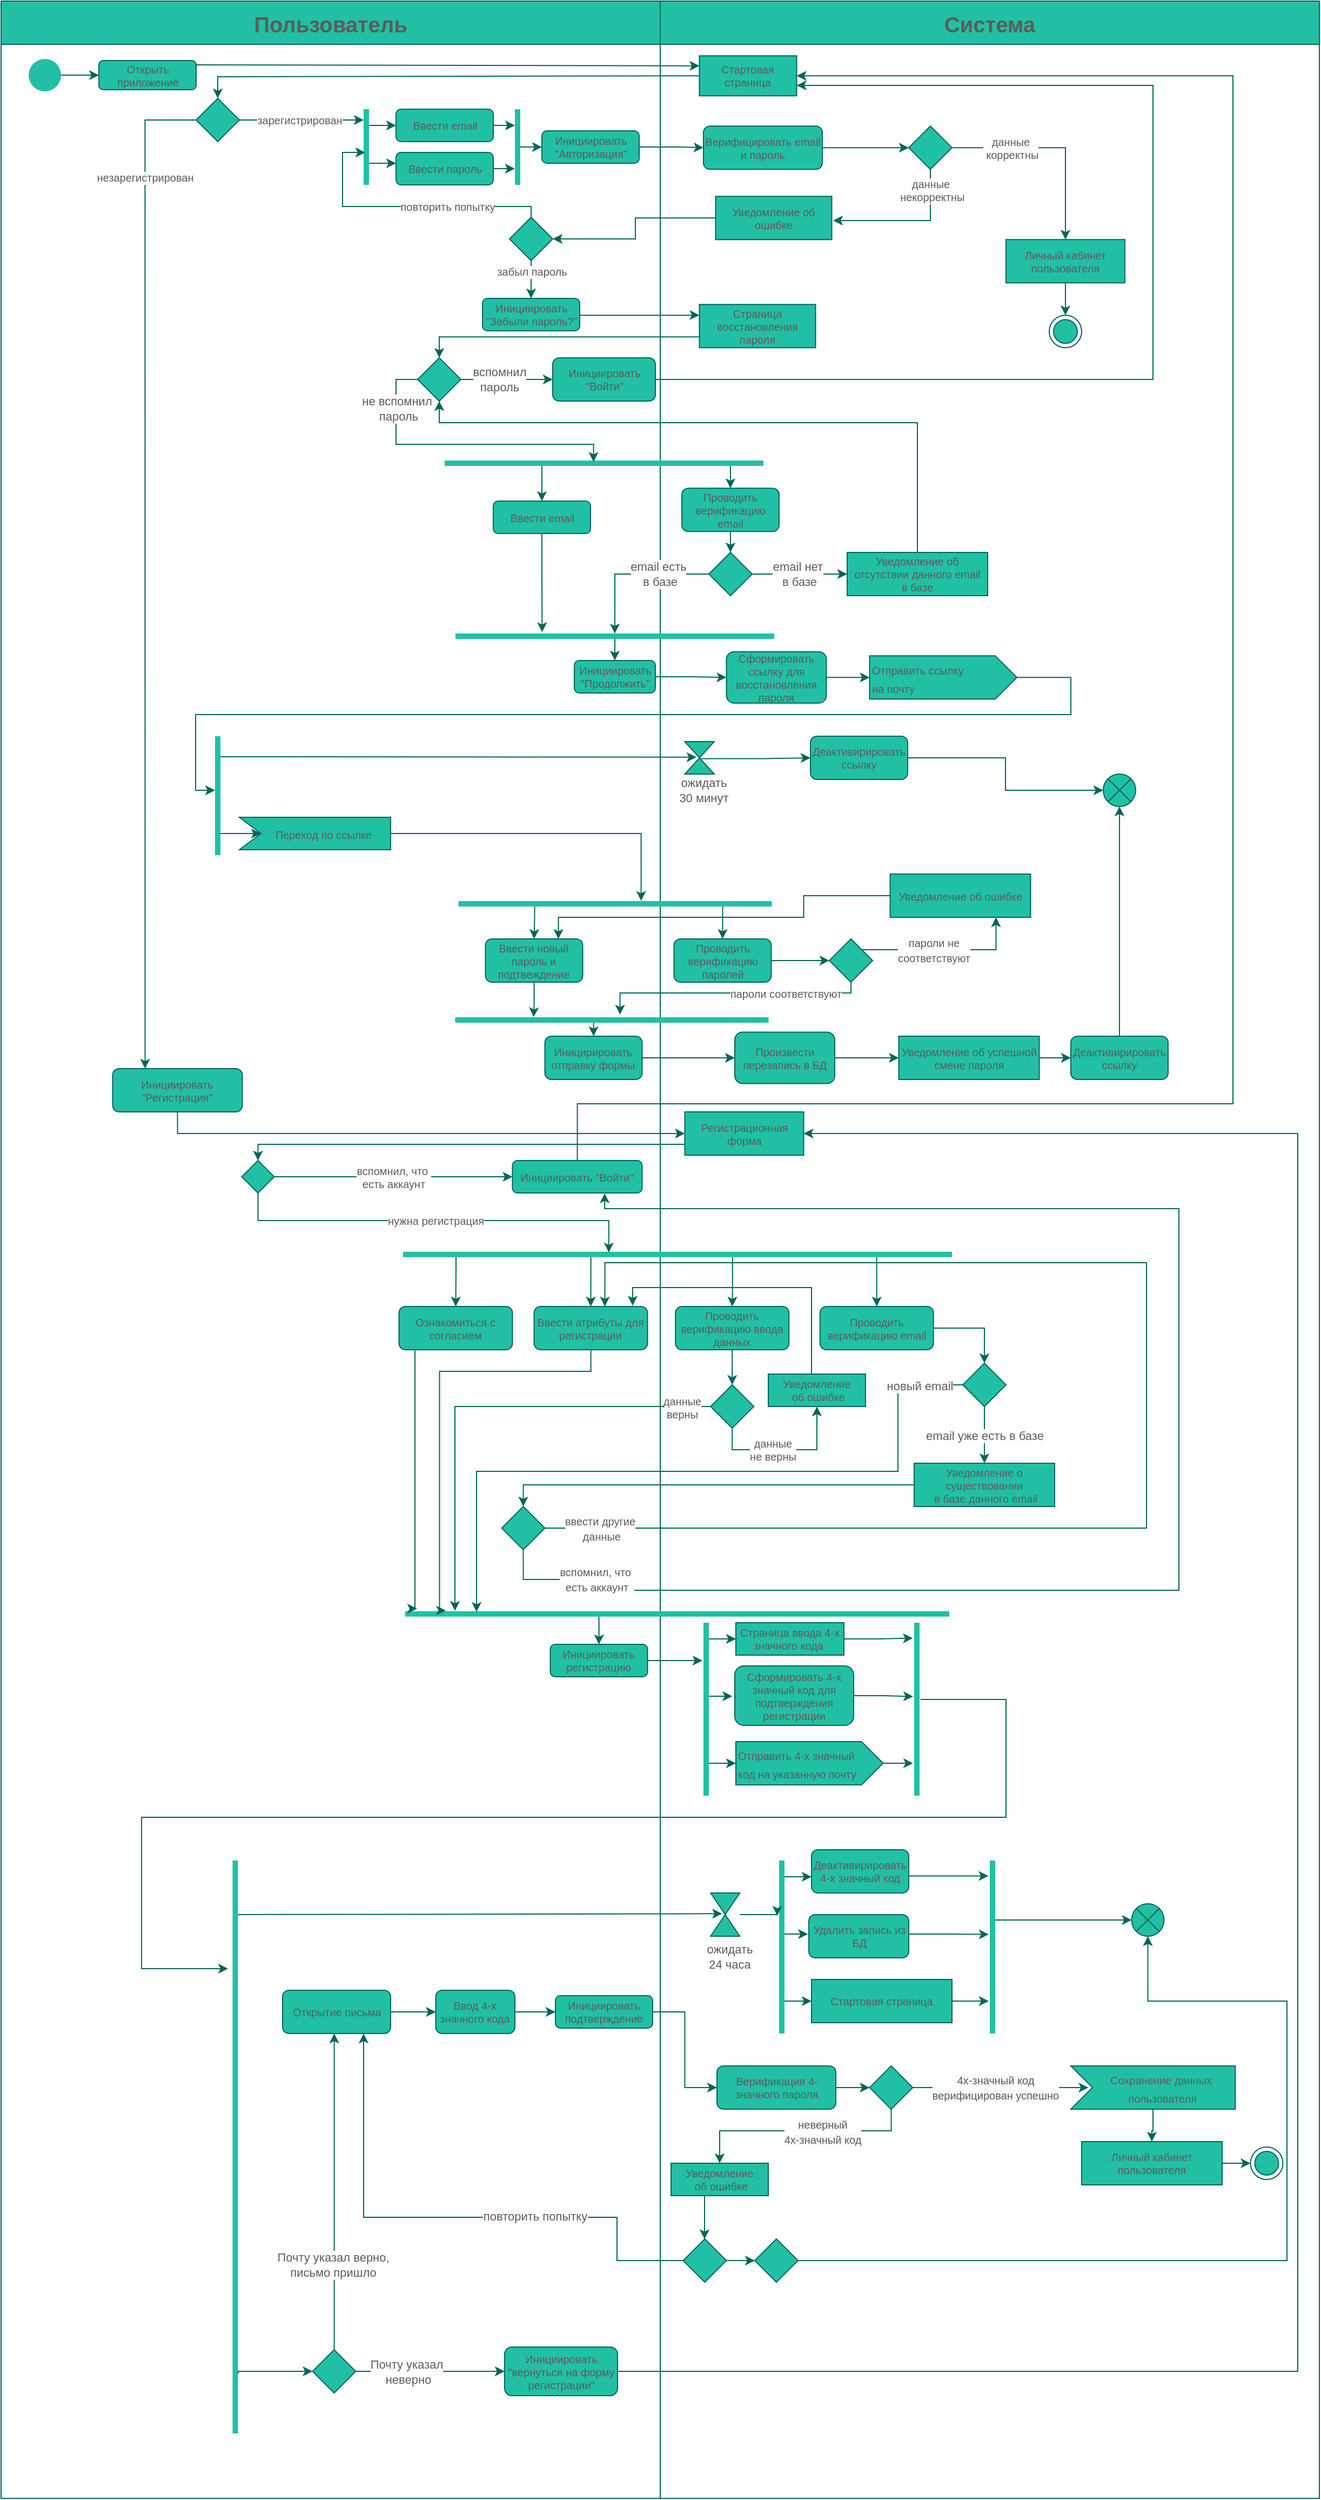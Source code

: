 <mxfile version="14.6.13" type="device" pages="2"><diagram id="f1z1NEqPtgm5kU-OfH7x" name="Registration/Authorization"><mxGraphModel dx="1351" dy="890" grid="1" gridSize="10" guides="1" tooltips="1" connect="1" arrows="1" fold="1" page="1" pageScale="1" pageWidth="850" pageHeight="1100" math="0" shadow="0"><root><mxCell id="0"/><mxCell id="1" parent="0"/><mxCell id="p-WP7O-2NvVaQFSWvMlQ-8" value="Система" style="swimlane;fontSize=20;startSize=40;fillColor=#21C0A5;strokeColor=#006658;fontColor=#5C5C5C;" parent="1" vertex="1"><mxGeometry x="620" y="10" width="610" height="2310" as="geometry"><mxRectangle x="720" y="10" width="70" height="23" as="alternateBounds"/></mxGeometry></mxCell><mxCell id="8JelGKM6iCUMPAPtBqXk-7" style="edgeStyle=orthogonalEdgeStyle;orthogonalLoop=1;jettySize=auto;html=1;entryX=0;entryY=0.5;entryDx=0;entryDy=0;rounded=0;fontSize=10;strokeColor=#006658;fontColor=#5C5C5C;" parent="p-WP7O-2NvVaQFSWvMlQ-8" source="p-WP7O-2NvVaQFSWvMlQ-26" target="p-WP7O-2NvVaQFSWvMlQ-29" edge="1"><mxGeometry relative="1" as="geometry"><Array as="points"/></mxGeometry></mxCell><mxCell id="p-WP7O-2NvVaQFSWvMlQ-26" value="Верифицировать email и пароль" style="whiteSpace=wrap;html=1;rounded=1;fontSize=10;fillColor=#21C0A5;strokeColor=#006658;fontColor=#5C5C5C;" parent="p-WP7O-2NvVaQFSWvMlQ-8" vertex="1"><mxGeometry x="40" y="115.63" width="110" height="40" as="geometry"/></mxCell><mxCell id="p-WP7O-2NvVaQFSWvMlQ-33" value="данные&lt;br style=&quot;font-size: 10px;&quot;&gt;&amp;nbsp;корректны" style="edgeStyle=orthogonalEdgeStyle;orthogonalLoop=1;jettySize=auto;html=1;rounded=0;exitX=1;exitY=0.5;exitDx=0;exitDy=0;entryX=0.5;entryY=0;entryDx=0;entryDy=0;fontSize=10;strokeColor=#006658;fontColor=#5C5C5C;" parent="p-WP7O-2NvVaQFSWvMlQ-8" source="p-WP7O-2NvVaQFSWvMlQ-29" target="8JelGKM6iCUMPAPtBqXk-32" edge="1"><mxGeometry x="-0.429" relative="1" as="geometry"><mxPoint x="357" y="220.63" as="sourcePoint"/><mxPoint x="480" y="330.63" as="targetPoint"/><Array as="points"><mxPoint x="375" y="135.63"/></Array><mxPoint as="offset"/></mxGeometry></mxCell><mxCell id="p-WP7O-2NvVaQFSWvMlQ-34" value="данные&lt;br style=&quot;font-size: 10px;&quot;&gt;&amp;nbsp;некорректны" style="edgeStyle=orthogonalEdgeStyle;orthogonalLoop=1;jettySize=auto;html=1;rounded=0;fontSize=10;strokeColor=#006658;fontColor=#5C5C5C;" parent="p-WP7O-2NvVaQFSWvMlQ-8" source="p-WP7O-2NvVaQFSWvMlQ-29" edge="1"><mxGeometry x="-0.724" relative="1" as="geometry"><mxPoint as="offset"/><mxPoint x="160" y="203" as="targetPoint"/><Array as="points"><mxPoint x="250" y="203"/></Array></mxGeometry></mxCell><mxCell id="p-WP7O-2NvVaQFSWvMlQ-29" value="" style="rhombus;whiteSpace=wrap;html=1;fontSize=10;fillColor=#21C0A5;strokeColor=#006658;fontColor=#5C5C5C;" parent="p-WP7O-2NvVaQFSWvMlQ-8" vertex="1"><mxGeometry x="230" y="115.63" width="40" height="40" as="geometry"/></mxCell><mxCell id="8JelGKM6iCUMPAPtBqXk-32" value="Личный кабинет пользователя" style="whiteSpace=wrap;html=1;fontSize=10;fillColor=#21C0A5;strokeColor=#006658;fontColor=#5C5C5C;" parent="p-WP7O-2NvVaQFSWvMlQ-8" vertex="1"><mxGeometry x="320" y="220.63" width="110" height="40" as="geometry"/></mxCell><mxCell id="QDf7KH9-K9U6eCH4jNx5-16" value="" style="ellipse;html=1;shape=endState;rounded=0;fontSize=10;fillColor=#21C0A5;strokeColor=#006658;fontColor=#5C5C5C;" parent="p-WP7O-2NvVaQFSWvMlQ-8" vertex="1"><mxGeometry x="360" y="290.63" width="30" height="30" as="geometry"/></mxCell><mxCell id="8JelGKM6iCUMPAPtBqXk-28" value="Стартовая страница" style="rounded=0;whiteSpace=wrap;html=1;fontSize=10;fillColor=#21C0A5;strokeColor=#006658;fontColor=#5C5C5C;" parent="p-WP7O-2NvVaQFSWvMlQ-8" vertex="1"><mxGeometry x="36.25" y="50.63" width="90" height="37" as="geometry"/></mxCell><mxCell id="5SSmkpFKb_UutsytWgrF-62" value="" style="rhombus;whiteSpace=wrap;html=1;fontSize=10;fillColor=#21C0A5;strokeColor=#006658;fontColor=#5C5C5C;" parent="p-WP7O-2NvVaQFSWvMlQ-8" vertex="1"><mxGeometry x="46.63" y="1280" width="40" height="40" as="geometry"/></mxCell><mxCell id="kaBpj7hOFJesZ8tCgZkc-20" value="Страница восстановления пароля" style="whiteSpace=wrap;html=1;fontSize=10;fillColor=#21C0A5;strokeColor=#006658;fontColor=#5C5C5C;" parent="p-WP7O-2NvVaQFSWvMlQ-8" vertex="1"><mxGeometry x="36.25" y="280.63" width="107.5" height="40" as="geometry"/></mxCell><mxCell id="kaBpj7hOFJesZ8tCgZkc-5" value="" style="edgeStyle=orthogonalEdgeStyle;rounded=0;orthogonalLoop=1;jettySize=auto;html=1;fontSize=10;entryX=0.5;entryY=0;entryDx=0;entryDy=0;strokeColor=#006658;fontColor=#5C5C5C;" parent="p-WP7O-2NvVaQFSWvMlQ-8" source="8JelGKM6iCUMPAPtBqXk-32" target="QDf7KH9-K9U6eCH4jNx5-16" edge="1"><mxGeometry relative="1" as="geometry"><mxPoint x="395" y="290.63" as="targetPoint"/></mxGeometry></mxCell><mxCell id="kaBpj7hOFJesZ8tCgZkc-24" value="Проводить верификацию email" style="whiteSpace=wrap;html=1;rounded=1;fontSize=10;fillColor=#21C0A5;strokeColor=#006658;fontColor=#5C5C5C;" parent="p-WP7O-2NvVaQFSWvMlQ-8" vertex="1"><mxGeometry x="20" y="450.63" width="90" height="40" as="geometry"/></mxCell><mxCell id="kaBpj7hOFJesZ8tCgZkc-73" style="edgeStyle=orthogonalEdgeStyle;rounded=0;orthogonalLoop=1;jettySize=auto;html=1;entryX=0;entryY=0;entryDx=0;entryDy=20;strokeColor=#006658;fontColor=#5C5C5C;entryPerimeter=0;" parent="p-WP7O-2NvVaQFSWvMlQ-8" source="kaBpj7hOFJesZ8tCgZkc-33" target="kaBpj7hOFJesZ8tCgZkc-148" edge="1"><mxGeometry relative="1" as="geometry"><mxPoint x="190" y="625.63" as="targetPoint"/></mxGeometry></mxCell><mxCell id="kaBpj7hOFJesZ8tCgZkc-33" value="Сформировать ссылку для восстановления пароля" style="whiteSpace=wrap;html=1;rounded=1;fontSize=10;fillColor=#21C0A5;strokeColor=#006658;fontColor=#5C5C5C;" parent="p-WP7O-2NvVaQFSWvMlQ-8" vertex="1"><mxGeometry x="61.25" y="601.88" width="92.5" height="47.5" as="geometry"/></mxCell><mxCell id="kaBpj7hOFJesZ8tCgZkc-58" value="Уведомление об отсутствии данного email&lt;br style=&quot;font-size: 10px&quot;&gt;&amp;nbsp;в базе&amp;nbsp;" style="rounded=0;whiteSpace=wrap;html=1;glass=0;fontSize=10;fillColor=#21C0A5;strokeColor=#006658;fontColor=#5C5C5C;" parent="p-WP7O-2NvVaQFSWvMlQ-8" vertex="1"><mxGeometry x="173" y="510" width="130" height="40" as="geometry"/></mxCell><mxCell id="kaBpj7hOFJesZ8tCgZkc-82" style="edgeStyle=orthogonalEdgeStyle;rounded=0;orthogonalLoop=1;jettySize=auto;html=1;strokeColor=#006658;fontColor=#5C5C5C;entryX=0;entryY=0.5;entryDx=0;entryDy=0;" parent="p-WP7O-2NvVaQFSWvMlQ-8" source="kaBpj7hOFJesZ8tCgZkc-79" target="kaBpj7hOFJesZ8tCgZkc-81" edge="1"><mxGeometry relative="1" as="geometry"><mxPoint x="286" y="710" as="targetPoint"/><Array as="points"/></mxGeometry></mxCell><mxCell id="kaBpj7hOFJesZ8tCgZkc-79" value="Деактивирировать ссылку" style="whiteSpace=wrap;html=1;rounded=1;fontSize=10;fillColor=#21C0A5;strokeColor=#006658;fontColor=#5C5C5C;" parent="p-WP7O-2NvVaQFSWvMlQ-8" vertex="1"><mxGeometry x="139" y="680" width="90" height="40" as="geometry"/></mxCell><mxCell id="kaBpj7hOFJesZ8tCgZkc-81" value="" style="shape=sumEllipse;perimeter=ellipsePerimeter;whiteSpace=wrap;html=1;backgroundOutline=1;rounded=0;fillColor=#21C0A5;strokeColor=#006658;fontColor=#5C5C5C;" parent="p-WP7O-2NvVaQFSWvMlQ-8" vertex="1"><mxGeometry x="410" y="715" width="30" height="30" as="geometry"/></mxCell><mxCell id="kaBpj7hOFJesZ8tCgZkc-98" style="edgeStyle=orthogonalEdgeStyle;rounded=0;orthogonalLoop=1;jettySize=auto;html=1;entryX=0;entryY=0.5;entryDx=0;entryDy=0;strokeColor=#006658;fontColor=#5C5C5C;" parent="p-WP7O-2NvVaQFSWvMlQ-8" source="kaBpj7hOFJesZ8tCgZkc-95" target="kaBpj7hOFJesZ8tCgZkc-97" edge="1"><mxGeometry relative="1" as="geometry"><mxPoint x="222.75" y="977.5" as="targetPoint"/></mxGeometry></mxCell><mxCell id="kaBpj7hOFJesZ8tCgZkc-95" value="Произвести перезапись в БД" style="whiteSpace=wrap;html=1;rounded=1;fontSize=10;fillColor=#21C0A5;strokeColor=#006658;fontColor=#5C5C5C;" parent="p-WP7O-2NvVaQFSWvMlQ-8" vertex="1"><mxGeometry x="69" y="953.75" width="92.5" height="47.5" as="geometry"/></mxCell><mxCell id="kaBpj7hOFJesZ8tCgZkc-97" value="Уведомление об успешной смене пароля" style="rounded=0;whiteSpace=wrap;html=1;glass=0;fontSize=10;fillColor=#21C0A5;strokeColor=#006658;fontColor=#5C5C5C;" parent="p-WP7O-2NvVaQFSWvMlQ-8" vertex="1"><mxGeometry x="220.75" y="957.5" width="130" height="40" as="geometry"/></mxCell><mxCell id="kaBpj7hOFJesZ8tCgZkc-110" value="&lt;font size=&quot;1&quot;&gt;&lt;br&gt;&lt;/font&gt;" style="edgeStyle=orthogonalEdgeStyle;rounded=0;orthogonalLoop=1;jettySize=auto;html=1;fontSize=20;entryX=0;entryY=0.5;entryDx=0;entryDy=0;strokeColor=#006658;fontColor=#5C5C5C;" parent="p-WP7O-2NvVaQFSWvMlQ-8" source="kaBpj7hOFJesZ8tCgZkc-103" target="kaBpj7hOFJesZ8tCgZkc-109" edge="1"><mxGeometry x="0.715" y="85" relative="1" as="geometry"><mxPoint x="222.75" y="877.5" as="targetPoint"/><mxPoint x="-5" y="-30" as="offset"/></mxGeometry></mxCell><mxCell id="kaBpj7hOFJesZ8tCgZkc-103" value="Проводить верификацию паролей" style="whiteSpace=wrap;html=1;rounded=1;fontSize=10;fillColor=#21C0A5;strokeColor=#006658;fontColor=#5C5C5C;" parent="p-WP7O-2NvVaQFSWvMlQ-8" vertex="1"><mxGeometry x="12.75" y="867.5" width="90" height="40" as="geometry"/></mxCell><mxCell id="kaBpj7hOFJesZ8tCgZkc-119" value="&lt;font style=&quot;font-size: 10px&quot;&gt;пароли не&lt;br&gt;соответствуют&lt;/font&gt;" style="edgeStyle=orthogonalEdgeStyle;rounded=0;orthogonalLoop=1;jettySize=auto;html=1;entryX=0.75;entryY=1;entryDx=0;entryDy=0;strokeColor=#006658;fontColor=#5C5C5C;" parent="p-WP7O-2NvVaQFSWvMlQ-8" source="kaBpj7hOFJesZ8tCgZkc-109" target="kaBpj7hOFJesZ8tCgZkc-120" edge="1"><mxGeometry x="-0.144" relative="1" as="geometry"><mxPoint x="277.75" y="847.5" as="targetPoint"/><Array as="points"><mxPoint x="310.75" y="877.5"/><mxPoint x="310.75" y="847.5"/></Array><mxPoint as="offset"/></mxGeometry></mxCell><mxCell id="kaBpj7hOFJesZ8tCgZkc-122" value="&lt;span style=&quot;color: rgba(0 , 0 , 0 , 0) ; font-family: monospace ; font-size: 0px ; background-color: rgb(248 , 249 , 250)&quot;&gt;%3CmxGraphModel%3E%3Croot%3E%3CmxCell%20id%3D%220%22%2F%3E%3CmxCell%20id%3D%221%22%20parent%3D%220%22%2F%3E%3CmxCell%20id%3D%222%22%20value%3D%22%26lt%3Bspan%20style%3D%26quot%3Bfont-size%3A%20x-small%20%3B%20background-color%3A%20rgb(238%20%2C%20238%20%2C%20238)%26quot%3B%26gt%3B%D0%BF%D0%B0%D1%80%D0%BE%D0%BB%D0%B8%20%D1%81%D0%BE%D0%BE%D1%82%D0%B2%D0%B5%D1%82%D1%81%D1%82%D0%B2%D1%83%D1%8E%D1%82%26lt%3B%2Fspan%26gt%3B%22%20style%3D%22edgeLabel%3Bhtml%3D1%3Balign%3Dcenter%3BverticalAlign%3Dmiddle%3Bresizable%3D0%3Bpoints%3D%5B%5D%3BfontColor%3D%231A1A1A%3B%22%20vertex%3D%221%22%20connectable%3D%220%22%20parent%3D%221%22%3E%3CmxGeometry%20x%3D%22732.583%22%20y%3D%22840%22%20as%3D%22geometry%22%2F%3E%3C%2FmxCell%3E%3C%2Froot%3E%3C%2FmxGraphModel%3E&lt;/span&gt;" style="edgeLabel;html=1;align=center;verticalAlign=middle;resizable=0;points=[];fontColor=#5C5C5C;" parent="kaBpj7hOFJesZ8tCgZkc-119" vertex="1" connectable="0"><mxGeometry x="-0.548" y="-2" relative="1" as="geometry"><mxPoint as="offset"/></mxGeometry></mxCell><mxCell id="kaBpj7hOFJesZ8tCgZkc-109" value="" style="rhombus;whiteSpace=wrap;html=1;fontSize=10;fillColor=#21C0A5;strokeColor=#006658;fontColor=#5C5C5C;" parent="p-WP7O-2NvVaQFSWvMlQ-8" vertex="1"><mxGeometry x="156.5" y="867.5" width="40" height="40" as="geometry"/></mxCell><mxCell id="kaBpj7hOFJesZ8tCgZkc-31" value="" style="rhombus;whiteSpace=wrap;html=1;fontSize=10;fillColor=#21C0A5;strokeColor=#006658;fontColor=#5C5C5C;" parent="p-WP7O-2NvVaQFSWvMlQ-8" vertex="1"><mxGeometry x="45" y="510" width="40" height="40" as="geometry"/></mxCell><mxCell id="kaBpj7hOFJesZ8tCgZkc-57" style="edgeStyle=orthogonalEdgeStyle;rounded=0;orthogonalLoop=1;jettySize=auto;html=1;entryX=0.5;entryY=0;entryDx=0;entryDy=0;strokeColor=#006658;fontColor=#5C5C5C;" parent="p-WP7O-2NvVaQFSWvMlQ-8" source="kaBpj7hOFJesZ8tCgZkc-24" target="kaBpj7hOFJesZ8tCgZkc-31" edge="1"><mxGeometry relative="1" as="geometry"/></mxCell><mxCell id="kaBpj7hOFJesZ8tCgZkc-59" style="edgeStyle=orthogonalEdgeStyle;rounded=0;orthogonalLoop=1;jettySize=auto;html=1;entryX=0;entryY=0.5;entryDx=0;entryDy=0;strokeColor=#006658;fontColor=#5C5C5C;" parent="p-WP7O-2NvVaQFSWvMlQ-8" source="kaBpj7hOFJesZ8tCgZkc-31" target="kaBpj7hOFJesZ8tCgZkc-58" edge="1"><mxGeometry relative="1" as="geometry"><mxPoint x="121.75" y="510" as="targetPoint"/></mxGeometry></mxCell><mxCell id="kaBpj7hOFJesZ8tCgZkc-60" value="&lt;span style=&quot;background-color: rgb(255 , 255 , 255)&quot;&gt;email нет&lt;br&gt;&amp;nbsp;в базе&lt;/span&gt;" style="edgeLabel;html=1;align=center;verticalAlign=middle;resizable=0;points=[];fontColor=#5C5C5C;" parent="kaBpj7hOFJesZ8tCgZkc-59" vertex="1" connectable="0"><mxGeometry x="-0.489" y="-2" relative="1" as="geometry"><mxPoint x="19" y="-2" as="offset"/></mxGeometry></mxCell><mxCell id="kaBpj7hOFJesZ8tCgZkc-120" value="Уведомление об ошибке" style="rounded=0;whiteSpace=wrap;html=1;glass=0;fontSize=10;fillColor=#21C0A5;strokeColor=#006658;fontColor=#5C5C5C;" parent="p-WP7O-2NvVaQFSWvMlQ-8" vertex="1"><mxGeometry x="212.75" y="807.5" width="130" height="40" as="geometry"/></mxCell><mxCell id="kaBpj7hOFJesZ8tCgZkc-106" style="edgeStyle=orthogonalEdgeStyle;rounded=0;orthogonalLoop=1;jettySize=auto;html=1;fontSize=20;strokeColor=#006658;fontColor=#5C5C5C;entryX=0;entryY=0.5;entryDx=0;entryDy=0;" parent="p-WP7O-2NvVaQFSWvMlQ-8" source="kaBpj7hOFJesZ8tCgZkc-97" target="kaBpj7hOFJesZ8tCgZkc-170" edge="1"><mxGeometry relative="1" as="geometry"><mxPoint x="409" y="973.75" as="targetPoint"/></mxGeometry></mxCell><mxCell id="8JelGKM6iCUMPAPtBqXk-21" value="Регистрационная форма" style="whiteSpace=wrap;html=1;fontSize=10;fillColor=#21C0A5;strokeColor=#006658;fontColor=#5C5C5C;" parent="p-WP7O-2NvVaQFSWvMlQ-8" vertex="1"><mxGeometry x="22.75" y="1027.5" width="110" height="40" as="geometry"/></mxCell><mxCell id="QDf7KH9-K9U6eCH4jNx5-11" value="Проводить верификацию ввода данных" style="whiteSpace=wrap;html=1;rounded=1;fontSize=10;fillColor=#21C0A5;strokeColor=#006658;fontColor=#5C5C5C;" parent="p-WP7O-2NvVaQFSWvMlQ-8" vertex="1"><mxGeometry x="14.13" y="1207.5" width="105" height="40" as="geometry"/></mxCell><mxCell id="QDf7KH9-K9U6eCH4jNx5-17" style="edgeStyle=orthogonalEdgeStyle;rounded=0;orthogonalLoop=1;jettySize=auto;html=1;entryX=0.5;entryY=0;entryDx=0;entryDy=0;fontSize=10;strokeColor=#006658;fontColor=#5C5C5C;" parent="p-WP7O-2NvVaQFSWvMlQ-8" source="QDf7KH9-K9U6eCH4jNx5-11" target="5SSmkpFKb_UutsytWgrF-62" edge="1"><mxGeometry relative="1" as="geometry"><mxPoint x="124.63" y="1292.5" as="targetPoint"/></mxGeometry></mxCell><mxCell id="QDf7KH9-K9U6eCH4jNx5-39" value="Уведомление о существовании&lt;br style=&quot;font-size: 10px;&quot;&gt;&amp;nbsp;в базе данного email" style="rounded=0;whiteSpace=wrap;html=1;glass=0;fontSize=10;fillColor=#21C0A5;strokeColor=#006658;fontColor=#5C5C5C;" parent="p-WP7O-2NvVaQFSWvMlQ-8" vertex="1"><mxGeometry x="235" y="1352.5" width="130" height="40" as="geometry"/></mxCell><mxCell id="QDf7KH9-K9U6eCH4jNx5-22" value="Уведомление&lt;br style=&quot;font-size: 10px;&quot;&gt;&amp;nbsp;об ошибке" style="rounded=0;whiteSpace=wrap;html=1;glass=0;fontSize=10;fillColor=#21C0A5;strokeColor=#006658;fontColor=#5C5C5C;" parent="p-WP7O-2NvVaQFSWvMlQ-8" vertex="1"><mxGeometry x="100" y="1270" width="90" height="30" as="geometry"/></mxCell><mxCell id="QDf7KH9-K9U6eCH4jNx5-19" value="данные &lt;br style=&quot;font-size: 10px;&quot;&gt;не верны" style="edgeStyle=orthogonalEdgeStyle;rounded=0;orthogonalLoop=1;jettySize=auto;html=1;entryX=0.5;entryY=1;entryDx=0;entryDy=0;exitX=0.5;exitY=1;exitDx=0;exitDy=0;fontSize=10;strokeColor=#006658;fontColor=#5C5C5C;" parent="p-WP7O-2NvVaQFSWvMlQ-8" source="5SSmkpFKb_UutsytWgrF-62" target="QDf7KH9-K9U6eCH4jNx5-22" edge="1"><mxGeometry x="-0.177" relative="1" as="geometry"><mxPoint x="99.13" y="1340.88" as="sourcePoint"/><mxPoint x="164.13" y="1310.88" as="targetPoint"/><Array as="points"><mxPoint x="67" y="1340"/><mxPoint x="145" y="1340"/></Array><mxPoint as="offset"/></mxGeometry></mxCell><mxCell id="5SSmkpFKb_UutsytWgrF-12" value="Сформировать&amp;nbsp;&lt;span style=&quot;text-align: left&quot;&gt;4-х значный&amp;nbsp;&lt;/span&gt;&lt;span style=&quot;text-align: left&quot;&gt;код&lt;/span&gt;&amp;nbsp;для подтверждения регистрации" style="whiteSpace=wrap;html=1;rounded=1;fontSize=10;fillColor=#21C0A5;strokeColor=#006658;fontColor=#5C5C5C;" parent="p-WP7O-2NvVaQFSWvMlQ-8" vertex="1"><mxGeometry x="69" y="1540" width="110" height="55" as="geometry"/></mxCell><mxCell id="kaBpj7hOFJesZ8tCgZkc-147" value="&lt;span style=&quot;text-align: left&quot;&gt;Уведомление об ошибке&lt;/span&gt;" style="whiteSpace=wrap;html=1;fontSize=10;fillColor=#21C0A5;strokeColor=#006658;fontColor=#5C5C5C;" parent="p-WP7O-2NvVaQFSWvMlQ-8" vertex="1"><mxGeometry x="51.25" y="180.63" width="107.5" height="40" as="geometry"/></mxCell><mxCell id="kaBpj7hOFJesZ8tCgZkc-148" value="&lt;font style=&quot;font-size: 10px&quot;&gt;Отправить ссылку&lt;br&gt;на почту&lt;/font&gt;" style="html=1;shape=mxgraph.infographic.ribbonSimple;notch1=0;notch2=20;align=left;verticalAlign=middle;fontSize=14;fontStyle=0;fillColor=#21C0A5;rounded=0;sketch=0;fontColor=#5C5C5C;strokeColor=#006658;" parent="p-WP7O-2NvVaQFSWvMlQ-8" vertex="1"><mxGeometry x="193.75" y="605.63" width="136.25" height="40" as="geometry"/></mxCell><mxCell id="kaBpj7hOFJesZ8tCgZkc-157" value="ожидать &lt;br&gt;30 минут" style="edgeLabel;html=1;align=center;verticalAlign=middle;resizable=0;points=[];fontColor=#5C5C5C;" parent="p-WP7O-2NvVaQFSWvMlQ-8" vertex="1" connectable="0"><mxGeometry x="40" y="729.997" as="geometry"/></mxCell><mxCell id="kaBpj7hOFJesZ8tCgZkc-145" value="" style="shape=collate;whiteSpace=wrap;html=1;fillColor=#21C0A5;strokeColor=#006658;fontColor=#5C5C5C;" parent="p-WP7O-2NvVaQFSWvMlQ-8" vertex="1"><mxGeometry x="22.75" y="685" width="27.25" height="30" as="geometry"/></mxCell><mxCell id="kaBpj7hOFJesZ8tCgZkc-159" style="edgeStyle=orthogonalEdgeStyle;rounded=0;sketch=0;orthogonalLoop=1;jettySize=auto;html=1;entryX=0;entryY=0.5;entryDx=0;entryDy=0;fontColor=#5C5C5C;strokeColor=#006658;fillColor=#21C0A5;exitX=0.55;exitY=0.525;exitDx=0;exitDy=0;exitPerimeter=0;" parent="p-WP7O-2NvVaQFSWvMlQ-8" source="kaBpj7hOFJesZ8tCgZkc-145" target="kaBpj7hOFJesZ8tCgZkc-79" edge="1"><mxGeometry relative="1" as="geometry"/></mxCell><mxCell id="kaBpj7hOFJesZ8tCgZkc-177" style="edgeStyle=orthogonalEdgeStyle;rounded=0;sketch=0;orthogonalLoop=1;jettySize=auto;html=1;entryX=0.5;entryY=1;entryDx=0;entryDy=0;fontColor=#5C5C5C;strokeColor=#006658;fillColor=#21C0A5;" parent="p-WP7O-2NvVaQFSWvMlQ-8" source="kaBpj7hOFJesZ8tCgZkc-170" target="kaBpj7hOFJesZ8tCgZkc-81" edge="1"><mxGeometry relative="1" as="geometry"/></mxCell><mxCell id="kaBpj7hOFJesZ8tCgZkc-170" value="Деактивирировать ссылку" style="whiteSpace=wrap;html=1;rounded=1;fontSize=10;fillColor=#21C0A5;strokeColor=#006658;fontColor=#5C5C5C;" parent="p-WP7O-2NvVaQFSWvMlQ-8" vertex="1"><mxGeometry x="380" y="957.5" width="90" height="40" as="geometry"/></mxCell><mxCell id="kaBpj7hOFJesZ8tCgZkc-182" style="edgeStyle=orthogonalEdgeStyle;rounded=0;sketch=0;orthogonalLoop=1;jettySize=auto;html=1;entryX=0.5;entryY=0;entryDx=0;entryDy=0;fontColor=#5C5C5C;strokeColor=#006658;fillColor=#21C0A5;" parent="p-WP7O-2NvVaQFSWvMlQ-8" source="kaBpj7hOFJesZ8tCgZkc-172" target="kaBpj7hOFJesZ8tCgZkc-181" edge="1"><mxGeometry relative="1" as="geometry"/></mxCell><mxCell id="kaBpj7hOFJesZ8tCgZkc-172" value="Проводить верификацию email" style="whiteSpace=wrap;html=1;rounded=1;fontSize=10;fillColor=#21C0A5;strokeColor=#006658;fontColor=#5C5C5C;" parent="p-WP7O-2NvVaQFSWvMlQ-8" vertex="1"><mxGeometry x="147.88" y="1207.5" width="105" height="40" as="geometry"/></mxCell><mxCell id="kaBpj7hOFJesZ8tCgZkc-183" value="email уже есть в базе" style="edgeStyle=orthogonalEdgeStyle;rounded=0;sketch=0;orthogonalLoop=1;jettySize=auto;html=1;exitX=0.5;exitY=1;exitDx=0;exitDy=0;entryX=0.5;entryY=0;entryDx=0;entryDy=0;fontColor=#5C5C5C;strokeColor=#006658;fillColor=#21C0A5;" parent="p-WP7O-2NvVaQFSWvMlQ-8" source="kaBpj7hOFJesZ8tCgZkc-181" target="QDf7KH9-K9U6eCH4jNx5-39" edge="1"><mxGeometry relative="1" as="geometry"/></mxCell><mxCell id="kaBpj7hOFJesZ8tCgZkc-181" value="" style="rhombus;whiteSpace=wrap;html=1;fontSize=10;fillColor=#21C0A5;strokeColor=#006658;fontColor=#5C5C5C;" parent="p-WP7O-2NvVaQFSWvMlQ-8" vertex="1"><mxGeometry x="280" y="1260" width="40" height="40" as="geometry"/></mxCell><mxCell id="CLxVm-G0X0yb1yVUg3xw-24" style="edgeStyle=orthogonalEdgeStyle;rounded=0;orthogonalLoop=1;jettySize=auto;html=1;entryX=-0.2;entryY=0.813;entryDx=0;entryDy=0;entryPerimeter=0;strokeColor=#006658;fontColor=#5C5C5C;" edge="1" parent="p-WP7O-2NvVaQFSWvMlQ-8" source="kaBpj7hOFJesZ8tCgZkc-191" target="CLxVm-G0X0yb1yVUg3xw-17"><mxGeometry relative="1" as="geometry"/></mxCell><mxCell id="kaBpj7hOFJesZ8tCgZkc-191" value="&lt;font style=&quot;font-size: 10px&quot;&gt;Отправить 4-х значный &lt;br&gt;код на указанную почту&lt;/font&gt;" style="html=1;shape=mxgraph.infographic.ribbonSimple;notch1=0;notch2=20;align=left;verticalAlign=middle;fontSize=14;fontStyle=0;fillColor=#21C0A5;rounded=0;sketch=0;fontColor=#5C5C5C;strokeColor=#006658;" parent="p-WP7O-2NvVaQFSWvMlQ-8" vertex="1"><mxGeometry x="70" y="1610" width="136.25" height="40" as="geometry"/></mxCell><mxCell id="kaBpj7hOFJesZ8tCgZkc-206" value="Удалить запись из БД" style="whiteSpace=wrap;html=1;rounded=1;fontSize=10;fillColor=#21C0A5;strokeColor=#006658;fontColor=#5C5C5C;" parent="p-WP7O-2NvVaQFSWvMlQ-8" vertex="1"><mxGeometry x="137.5" y="1770" width="92.5" height="40" as="geometry"/></mxCell><mxCell id="kaBpj7hOFJesZ8tCgZkc-190" value="" style="shape=sumEllipse;perimeter=ellipsePerimeter;whiteSpace=wrap;html=1;backgroundOutline=1;rounded=0;fillColor=#21C0A5;strokeColor=#006658;fontColor=#5C5C5C;" parent="p-WP7O-2NvVaQFSWvMlQ-8" vertex="1"><mxGeometry x="436.25" y="1760" width="30" height="30" as="geometry"/></mxCell><mxCell id="CLxVm-G0X0yb1yVUg3xw-62" style="edgeStyle=orthogonalEdgeStyle;rounded=0;orthogonalLoop=1;jettySize=auto;html=1;entryX=0;entryY=0.5;entryDx=0;entryDy=0;strokeColor=#006658;fontColor=#5C5C5C;" edge="1" parent="p-WP7O-2NvVaQFSWvMlQ-8" source="kaBpj7hOFJesZ8tCgZkc-187" target="CLxVm-G0X0yb1yVUg3xw-61"><mxGeometry relative="1" as="geometry"/></mxCell><mxCell id="kaBpj7hOFJesZ8tCgZkc-187" value="Верификация 4-значного пароля" style="whiteSpace=wrap;html=1;rounded=1;fontSize=10;fillColor=#21C0A5;strokeColor=#006658;fontColor=#5C5C5C;" parent="p-WP7O-2NvVaQFSWvMlQ-8" vertex="1"><mxGeometry x="52.5" y="1910" width="110" height="40" as="geometry"/></mxCell><mxCell id="CLxVm-G0X0yb1yVUg3xw-1" value="Страница ввода 4-х значного кода&amp;nbsp;&lt;span style=&quot;color: rgba(0 , 0 , 0 , 0) ; font-family: monospace ; font-size: 0px&quot;&gt;%3CmxGraphModel%3E%3Croot%3E%3CmxCell%20id%3D%220%22%2F%3E%3CmxCell%20id%3D%221%22%20parent%3D%220%22%2F%3E%3CmxCell%20id%3D%222%22%20value%3D%22%D0%A3%D0%B2%D0%B5%D0%B4%D0%BE%D0%BC%D0%BB%D0%B5%D0%BD%D0%B8%D0%B5%26lt%3Bbr%20style%3D%26quot%3Bfont-size%3A%2010px%3B%26quot%3B%26gt%3B%26amp%3Bnbsp%3B%D0%BE%D0%B1%20%D0%BE%D1%88%D0%B8%D0%B1%D0%BA%D0%B5%22%20style%3D%22rounded%3D0%3BwhiteSpace%3Dwrap%3Bhtml%3D1%3Bglass%3D0%3BfontSize%3D10%3BfillColor%3D%2321C0A5%3BstrokeColor%3D%23006658%3BfontColor%3D%235C5C5C%3B%22%20vertex%3D%221%22%20parent%3D%221%22%3E%3CmxGeometry%20x%3D%22720%22%20y%3D%221280%22%20width%3D%2290%22%20height%3D%2230%22%20as%3D%22geometry%22%2F%3E%3C%2FmxCell%3E%3C%2Froot%3E%3C%2FmxGraphModel%3E&lt;/span&gt;" style="rounded=0;whiteSpace=wrap;html=1;glass=0;fontSize=10;fillColor=#21C0A5;strokeColor=#006658;fontColor=#5C5C5C;" vertex="1" parent="p-WP7O-2NvVaQFSWvMlQ-8"><mxGeometry x="70" y="1500" width="100" height="30" as="geometry"/></mxCell><mxCell id="CLxVm-G0X0yb1yVUg3xw-17" value="" style="html=1;points=[];perimeter=orthogonalPerimeter;strokeColor=none;fontSize=10;fillColor=#21C0A5;fontColor=#5C5C5C;" vertex="1" parent="p-WP7O-2NvVaQFSWvMlQ-8"><mxGeometry x="235" y="1500" width="5" height="160" as="geometry"/></mxCell><mxCell id="CLxVm-G0X0yb1yVUg3xw-20" style="edgeStyle=orthogonalEdgeStyle;rounded=0;orthogonalLoop=1;jettySize=auto;html=1;entryX=-0.2;entryY=0.427;entryDx=0;entryDy=0;entryPerimeter=0;strokeColor=#006658;fontColor=#5C5C5C;" edge="1" parent="p-WP7O-2NvVaQFSWvMlQ-8" source="5SSmkpFKb_UutsytWgrF-12" target="CLxVm-G0X0yb1yVUg3xw-17"><mxGeometry relative="1" as="geometry"><mxPoint x="220" y="1567.5" as="targetPoint"/></mxGeometry></mxCell><mxCell id="CLxVm-G0X0yb1yVUg3xw-19" style="edgeStyle=orthogonalEdgeStyle;rounded=0;orthogonalLoop=1;jettySize=auto;html=1;entryX=-0.256;entryY=0.089;entryDx=0;entryDy=0;entryPerimeter=0;strokeColor=#006658;fontColor=#5C5C5C;" edge="1" parent="p-WP7O-2NvVaQFSWvMlQ-8" source="CLxVm-G0X0yb1yVUg3xw-1" target="CLxVm-G0X0yb1yVUg3xw-17"><mxGeometry relative="1" as="geometry"><mxPoint x="220" y="1515" as="targetPoint"/></mxGeometry></mxCell><mxCell id="CLxVm-G0X0yb1yVUg3xw-43" style="edgeStyle=orthogonalEdgeStyle;rounded=0;orthogonalLoop=1;jettySize=auto;html=1;entryX=0;entryY=0.5;entryDx=0;entryDy=0;strokeColor=#006658;fontColor=#5C5C5C;" edge="1" parent="p-WP7O-2NvVaQFSWvMlQ-8" source="CLxVm-G0X0yb1yVUg3xw-32" target="kaBpj7hOFJesZ8tCgZkc-190"><mxGeometry relative="1" as="geometry"><Array as="points"><mxPoint x="350" y="1775"/><mxPoint x="350" y="1775"/></Array></mxGeometry></mxCell><mxCell id="CLxVm-G0X0yb1yVUg3xw-32" value="" style="html=1;points=[];perimeter=orthogonalPerimeter;strokeColor=none;fontSize=10;fillColor=#21C0A5;fontColor=#5C5C5C;" vertex="1" parent="p-WP7O-2NvVaQFSWvMlQ-8"><mxGeometry x="305" y="1720" width="5" height="160" as="geometry"/></mxCell><mxCell id="CLxVm-G0X0yb1yVUg3xw-33" style="edgeStyle=orthogonalEdgeStyle;rounded=0;orthogonalLoop=1;jettySize=auto;html=1;entryX=-0.2;entryY=0.427;entryDx=0;entryDy=0;entryPerimeter=0;exitX=1;exitY=0.5;exitDx=0;exitDy=0;strokeColor=#006658;fontColor=#5C5C5C;" edge="1" parent="p-WP7O-2NvVaQFSWvMlQ-8" source="kaBpj7hOFJesZ8tCgZkc-206" target="CLxVm-G0X0yb1yVUg3xw-32"><mxGeometry relative="1" as="geometry"><mxPoint x="-330" y="1777.5" as="targetPoint"/><mxPoint x="249.0" y="1787.5" as="sourcePoint"/><Array as="points"><mxPoint x="230" y="1788"/><mxPoint x="268" y="1788"/></Array></mxGeometry></mxCell><mxCell id="CLxVm-G0X0yb1yVUg3xw-29" style="edgeStyle=orthogonalEdgeStyle;rounded=0;orthogonalLoop=1;jettySize=auto;html=1;entryX=-0.2;entryY=0.813;entryDx=0;entryDy=0;entryPerimeter=0;exitX=1;exitY=0.5;exitDx=0;exitDy=0;strokeColor=#006658;fontColor=#5C5C5C;" edge="1" parent="p-WP7O-2NvVaQFSWvMlQ-8" source="CLxVm-G0X0yb1yVUg3xw-39" target="CLxVm-G0X0yb1yVUg3xw-32"><mxGeometry relative="1" as="geometry"><mxPoint x="276.25" y="1850" as="sourcePoint"/><Array as="points"/></mxGeometry></mxCell><mxCell id="CLxVm-G0X0yb1yVUg3xw-34" style="edgeStyle=orthogonalEdgeStyle;rounded=0;orthogonalLoop=1;jettySize=auto;html=1;entryX=-0.256;entryY=0.089;entryDx=0;entryDy=0;entryPerimeter=0;exitX=1;exitY=0.5;exitDx=0;exitDy=0;strokeColor=#006658;fontColor=#5C5C5C;" edge="1" parent="p-WP7O-2NvVaQFSWvMlQ-8" source="kaBpj7hOFJesZ8tCgZkc-189" target="CLxVm-G0X0yb1yVUg3xw-32"><mxGeometry relative="1" as="geometry"><mxPoint x="-330" y="1725" as="targetPoint"/><mxPoint x="240" y="1735.0" as="sourcePoint"/><Array as="points"><mxPoint x="230" y="1734"/></Array></mxGeometry></mxCell><mxCell id="CLxVm-G0X0yb1yVUg3xw-35" style="edgeStyle=orthogonalEdgeStyle;rounded=0;orthogonalLoop=1;jettySize=auto;html=1;entryX=0;entryY=0.5;entryDx=0;entryDy=0;strokeColor=#006658;fontColor=#5C5C5C;" edge="1" parent="p-WP7O-2NvVaQFSWvMlQ-8" source="CLxVm-G0X0yb1yVUg3xw-38"><mxGeometry relative="1" as="geometry"><Array as="points"><mxPoint x="130" y="1735"/><mxPoint x="130" y="1735"/></Array><mxPoint x="140" y="1735" as="targetPoint"/></mxGeometry></mxCell><mxCell id="CLxVm-G0X0yb1yVUg3xw-36" style="edgeStyle=orthogonalEdgeStyle;rounded=0;orthogonalLoop=1;jettySize=auto;html=1;entryX=-0.021;entryY=0.509;entryDx=0;entryDy=0;entryPerimeter=0;strokeColor=#006658;fontColor=#5C5C5C;" edge="1" parent="p-WP7O-2NvVaQFSWvMlQ-8" source="CLxVm-G0X0yb1yVUg3xw-38"><mxGeometry relative="1" as="geometry"><Array as="points"><mxPoint x="120" y="1788"/><mxPoint x="120" y="1788"/></Array><mxPoint x="136.69" y="1787.995" as="targetPoint"/></mxGeometry></mxCell><mxCell id="CLxVm-G0X0yb1yVUg3xw-37" style="edgeStyle=orthogonalEdgeStyle;rounded=0;orthogonalLoop=1;jettySize=auto;html=1;entryX=0;entryY=0;entryDx=0;entryDy=20;entryPerimeter=0;strokeColor=#006658;fontColor=#5C5C5C;" edge="1" parent="p-WP7O-2NvVaQFSWvMlQ-8" source="CLxVm-G0X0yb1yVUg3xw-38"><mxGeometry relative="1" as="geometry"><Array as="points"><mxPoint x="130" y="1850"/><mxPoint x="130" y="1850"/></Array><mxPoint x="140" y="1850" as="targetPoint"/></mxGeometry></mxCell><mxCell id="CLxVm-G0X0yb1yVUg3xw-38" value="" style="html=1;points=[];perimeter=orthogonalPerimeter;strokeColor=none;fontSize=10;fillColor=#21C0A5;fontColor=#5C5C5C;" vertex="1" parent="p-WP7O-2NvVaQFSWvMlQ-8"><mxGeometry x="110" y="1720" width="5" height="160" as="geometry"/></mxCell><mxCell id="kaBpj7hOFJesZ8tCgZkc-189" value="Деактивирировать 4-х значный код" style="whiteSpace=wrap;html=1;rounded=1;fontSize=10;fillColor=#21C0A5;strokeColor=#006658;fontColor=#5C5C5C;" parent="p-WP7O-2NvVaQFSWvMlQ-8" vertex="1"><mxGeometry x="140" y="1710" width="90" height="40" as="geometry"/></mxCell><mxCell id="CLxVm-G0X0yb1yVUg3xw-39" value="Стартовая страница" style="rounded=0;whiteSpace=wrap;html=1;glass=0;fontSize=10;fillColor=#21C0A5;strokeColor=#006658;fontColor=#5C5C5C;" vertex="1" parent="p-WP7O-2NvVaQFSWvMlQ-8"><mxGeometry x="140" y="1830" width="130" height="40" as="geometry"/></mxCell><mxCell id="CLxVm-G0X0yb1yVUg3xw-41" style="edgeStyle=orthogonalEdgeStyle;rounded=0;orthogonalLoop=1;jettySize=auto;html=1;exitX=1;exitY=0.5;exitDx=0;exitDy=0;entryX=-0.365;entryY=0.319;entryDx=0;entryDy=0;entryPerimeter=0;strokeColor=#006658;fontColor=#5C5C5C;" edge="1" parent="p-WP7O-2NvVaQFSWvMlQ-8" source="kaBpj7hOFJesZ8tCgZkc-193" target="CLxVm-G0X0yb1yVUg3xw-38"><mxGeometry relative="1" as="geometry"/></mxCell><mxCell id="kaBpj7hOFJesZ8tCgZkc-193" value="" style="shape=collate;whiteSpace=wrap;html=1;fillColor=#21C0A5;strokeColor=#006658;fontColor=#5C5C5C;" parent="p-WP7O-2NvVaQFSWvMlQ-8" vertex="1"><mxGeometry x="46.63" y="1750" width="27" height="40" as="geometry"/></mxCell><mxCell id="kaBpj7hOFJesZ8tCgZkc-192" value="ожидать &lt;br&gt;24 часа" style="edgeLabel;html=1;align=center;verticalAlign=middle;resizable=0;points=[];fontColor=#5C5C5C;" parent="p-WP7O-2NvVaQFSWvMlQ-8" vertex="1" connectable="0"><mxGeometry x="69" y="1869.997" as="geometry"><mxPoint x="-5" y="-61" as="offset"/></mxGeometry></mxCell><mxCell id="CLxVm-G0X0yb1yVUg3xw-66" style="edgeStyle=orthogonalEdgeStyle;rounded=0;orthogonalLoop=1;jettySize=auto;html=1;entryX=0.5;entryY=0;entryDx=0;entryDy=0;strokeColor=#006658;fontColor=#5C5C5C;" edge="1" parent="p-WP7O-2NvVaQFSWvMlQ-8" source="kaBpj7hOFJesZ8tCgZkc-195" target="kaBpj7hOFJesZ8tCgZkc-211"><mxGeometry relative="1" as="geometry"/></mxCell><mxCell id="kaBpj7hOFJesZ8tCgZkc-195" value="&lt;font style=&quot;font-size: 10px&quot;&gt;Сохранение данных&lt;br&gt;&amp;nbsp;пользователя&lt;br&gt;&lt;/font&gt;" style="html=1;shape=mxgraph.infographic.ribbonSimple;notch1=20;notch2=0;align=center;verticalAlign=middle;fontSize=14;fontStyle=0;fillColor=#21C0A5;flipH=0;spacingRight=0;spacingLeft=14;rounded=0;sketch=0;fontColor=#5C5C5C;strokeColor=#006658;" parent="p-WP7O-2NvVaQFSWvMlQ-8" vertex="1"><mxGeometry x="380" y="1910" width="152.12" height="40" as="geometry"/></mxCell><mxCell id="CLxVm-G0X0yb1yVUg3xw-65" value="&lt;span style=&quot;color: rgb(92 , 92 , 92) ; font-size: 10px ; background-color: rgb(248 , 249 , 250)&quot;&gt;4х-значный код&lt;/span&gt;&lt;br style=&quot;color: rgb(92 , 92 , 92) ; font-size: 10px ; background-color: rgb(248 , 249 , 250)&quot;&gt;&lt;span style=&quot;color: rgb(92 , 92 , 92) ; font-size: 10px ; background-color: rgb(248 , 249 , 250)&quot;&gt;верифицирован успешно&lt;/span&gt;" style="edgeStyle=orthogonalEdgeStyle;rounded=0;orthogonalLoop=1;jettySize=auto;html=1;entryX=0;entryY=0.5;entryDx=0;entryDy=0;strokeColor=#006658;fontColor=#5C5C5C;" edge="1" parent="p-WP7O-2NvVaQFSWvMlQ-8" source="CLxVm-G0X0yb1yVUg3xw-61"><mxGeometry x="-0.061" relative="1" as="geometry"><mxPoint x="396.25" y="1930.0" as="targetPoint"/><mxPoint as="offset"/></mxGeometry></mxCell><mxCell id="CLxVm-G0X0yb1yVUg3xw-61" value="" style="rhombus;whiteSpace=wrap;html=1;fontSize=10;fillColor=#21C0A5;strokeColor=#006658;fontColor=#5C5C5C;" vertex="1" parent="p-WP7O-2NvVaQFSWvMlQ-8"><mxGeometry x="193.75" y="1910" width="40" height="40" as="geometry"/></mxCell><mxCell id="kaBpj7hOFJesZ8tCgZkc-211" value="Личный кабинет пользователя" style="rounded=0;whiteSpace=wrap;html=1;glass=0;fontSize=10;fillColor=#21C0A5;strokeColor=#006658;fontColor=#5C5C5C;" parent="p-WP7O-2NvVaQFSWvMlQ-8" vertex="1"><mxGeometry x="390" y="1980" width="130" height="40" as="geometry"/></mxCell><mxCell id="kaBpj7hOFJesZ8tCgZkc-213" value="" style="ellipse;html=1;shape=endState;rounded=0;fontSize=10;fillColor=#21C0A5;strokeColor=#006658;fontColor=#5C5C5C;" parent="p-WP7O-2NvVaQFSWvMlQ-8" vertex="1"><mxGeometry x="546.25" y="1985" width="30" height="30" as="geometry"/></mxCell><mxCell id="kaBpj7hOFJesZ8tCgZkc-214" style="edgeStyle=orthogonalEdgeStyle;rounded=0;sketch=0;orthogonalLoop=1;jettySize=auto;html=1;entryX=0;entryY=0.5;entryDx=0;entryDy=0;fontColor=#5C5C5C;strokeColor=#006658;fillColor=#21C0A5;" parent="p-WP7O-2NvVaQFSWvMlQ-8" source="kaBpj7hOFJesZ8tCgZkc-211" target="kaBpj7hOFJesZ8tCgZkc-213" edge="1"><mxGeometry relative="1" as="geometry"/></mxCell><mxCell id="CLxVm-G0X0yb1yVUg3xw-165" value="" style="rhombus;whiteSpace=wrap;html=1;fontSize=10;fillColor=#21C0A5;strokeColor=#006658;fontColor=#5C5C5C;" vertex="1" parent="p-WP7O-2NvVaQFSWvMlQ-8"><mxGeometry x="87.5" y="2070" width="40" height="40" as="geometry"/></mxCell><mxCell id="CLxVm-G0X0yb1yVUg3xw-168" style="edgeStyle=orthogonalEdgeStyle;rounded=0;orthogonalLoop=1;jettySize=auto;html=1;entryX=0.5;entryY=1;entryDx=0;entryDy=0;exitX=1;exitY=0.5;exitDx=0;exitDy=0;strokeColor=#006658;fontColor=#5C5C5C;" edge="1" parent="p-WP7O-2NvVaQFSWvMlQ-8" source="CLxVm-G0X0yb1yVUg3xw-165" target="kaBpj7hOFJesZ8tCgZkc-190"><mxGeometry relative="1" as="geometry"><mxPoint x="190" y="2035" as="targetPoint"/><Array as="points"><mxPoint x="580" y="2090"/><mxPoint x="580" y="1850"/><mxPoint x="451" y="1850"/></Array></mxGeometry></mxCell><mxCell id="CLxVm-G0X0yb1yVUg3xw-153" value="" style="rhombus;whiteSpace=wrap;html=1;fontSize=10;fillColor=#21C0A5;strokeColor=#006658;fontColor=#5C5C5C;" vertex="1" parent="p-WP7O-2NvVaQFSWvMlQ-8"><mxGeometry x="21.25" y="2070" width="40" height="40" as="geometry"/></mxCell><mxCell id="CLxVm-G0X0yb1yVUg3xw-159" style="edgeStyle=orthogonalEdgeStyle;rounded=0;orthogonalLoop=1;jettySize=auto;html=1;entryX=0.5;entryY=0;entryDx=0;entryDy=0;strokeColor=#006658;fontColor=#5C5C5C;" edge="1" parent="p-WP7O-2NvVaQFSWvMlQ-8" source="CLxVm-G0X0yb1yVUg3xw-61" target="CLxVm-G0X0yb1yVUg3xw-169"><mxGeometry relative="1" as="geometry"><Array as="points"><mxPoint x="214" y="1970"/><mxPoint x="55" y="1970"/></Array></mxGeometry></mxCell><mxCell id="CLxVm-G0X0yb1yVUg3xw-160" value="&lt;span style=&quot;color: rgb(92 , 92 , 92) ; font-size: 10px ; background-color: rgb(248 , 249 , 250)&quot;&gt;неверный&lt;/span&gt;&lt;br style=&quot;color: rgb(92 , 92 , 92) ; font-size: 10px&quot;&gt;&lt;span style=&quot;color: rgb(92 , 92 , 92) ; font-size: 10px ; background-color: rgb(248 , 249 , 250)&quot;&gt;4х-значный код&lt;/span&gt;" style="edgeLabel;html=1;align=center;verticalAlign=middle;resizable=0;points=[];fontColor=#5C5C5C;" vertex="1" connectable="0" parent="CLxVm-G0X0yb1yVUg3xw-159"><mxGeometry x="-0.192" y="1" relative="1" as="geometry"><mxPoint as="offset"/></mxGeometry></mxCell><mxCell id="CLxVm-G0X0yb1yVUg3xw-166" style="edgeStyle=orthogonalEdgeStyle;rounded=0;orthogonalLoop=1;jettySize=auto;html=1;entryX=0;entryY=0.5;entryDx=0;entryDy=0;strokeColor=#006658;fontColor=#5C5C5C;" edge="1" parent="p-WP7O-2NvVaQFSWvMlQ-8" source="CLxVm-G0X0yb1yVUg3xw-153" target="CLxVm-G0X0yb1yVUg3xw-165"><mxGeometry relative="1" as="geometry"/></mxCell><mxCell id="CLxVm-G0X0yb1yVUg3xw-170" style="edgeStyle=orthogonalEdgeStyle;rounded=0;orthogonalLoop=1;jettySize=auto;html=1;strokeColor=#006658;fontColor=#5C5C5C;" edge="1" parent="p-WP7O-2NvVaQFSWvMlQ-8" source="CLxVm-G0X0yb1yVUg3xw-169" target="CLxVm-G0X0yb1yVUg3xw-153"><mxGeometry relative="1" as="geometry"><Array as="points"><mxPoint x="41" y="2040"/><mxPoint x="41" y="2040"/></Array></mxGeometry></mxCell><mxCell id="CLxVm-G0X0yb1yVUg3xw-169" value="Уведомление&lt;br style=&quot;font-size: 10px;&quot;&gt;&amp;nbsp;об ошибке" style="rounded=0;whiteSpace=wrap;html=1;glass=0;fontSize=10;fillColor=#21C0A5;strokeColor=#006658;fontColor=#5C5C5C;" vertex="1" parent="p-WP7O-2NvVaQFSWvMlQ-8"><mxGeometry x="10" y="2000" width="90" height="30" as="geometry"/></mxCell><mxCell id="p-WP7O-2NvVaQFSWvMlQ-7" value="Пользователь" style="swimlane;fontSize=20;startSize=40;fillColor=#21C0A5;strokeColor=#006658;fontColor=#5C5C5C;" parent="1" vertex="1"><mxGeometry x="10" y="10" width="610" height="2310" as="geometry"/></mxCell><mxCell id="p-WP7O-2NvVaQFSWvMlQ-11" value="Открыть приложение" style="whiteSpace=wrap;html=1;rounded=1;fontSize=10;fillColor=#21C0A5;strokeColor=#006658;fontColor=#5C5C5C;" parent="p-WP7O-2NvVaQFSWvMlQ-7" vertex="1"><mxGeometry x="90.5" y="55" width="90" height="27" as="geometry"/></mxCell><mxCell id="p-WP7O-2NvVaQFSWvMlQ-17" value="незарегистрирован" style="edgeStyle=orthogonalEdgeStyle;orthogonalLoop=1;jettySize=auto;html=1;rounded=0;entryX=0.25;entryY=0;entryDx=0;entryDy=0;exitX=0;exitY=0.5;exitDx=0;exitDy=0;fontSize=10;strokeColor=#006658;fontColor=#5C5C5C;" parent="p-WP7O-2NvVaQFSWvMlQ-7" source="p-WP7O-2NvVaQFSWvMlQ-12" target="p-WP7O-2NvVaQFSWvMlQ-15" edge="1"><mxGeometry x="-0.786" relative="1" as="geometry"><Array as="points"><mxPoint x="133" y="110"/></Array><mxPoint y="1" as="offset"/><mxPoint x="185.5" y="210" as="targetPoint"/><mxPoint x="-64.5" y="180" as="sourcePoint"/></mxGeometry></mxCell><mxCell id="p-WP7O-2NvVaQFSWvMlQ-12" value="" style="rhombus;whiteSpace=wrap;html=1;fontSize=10;fillColor=#21C0A5;strokeColor=#006658;fontColor=#5C5C5C;" parent="p-WP7O-2NvVaQFSWvMlQ-7" vertex="1"><mxGeometry x="180.5" y="90" width="40" height="40" as="geometry"/></mxCell><mxCell id="p-WP7O-2NvVaQFSWvMlQ-14" value="Ввести пароль" style="whiteSpace=wrap;html=1;rounded=1;fontSize=10;fillColor=#21C0A5;strokeColor=#006658;fontColor=#5C5C5C;" parent="p-WP7O-2NvVaQFSWvMlQ-7" vertex="1"><mxGeometry x="365.5" y="140" width="90" height="30" as="geometry"/></mxCell><mxCell id="p-WP7O-2NvVaQFSWvMlQ-15" value="Инициировать &quot;Регистрация&quot;" style="whiteSpace=wrap;html=1;rounded=1;fontSize=10;fillColor=#21C0A5;strokeColor=#006658;fontColor=#5C5C5C;" parent="p-WP7O-2NvVaQFSWvMlQ-7" vertex="1"><mxGeometry x="103.25" y="987.5" width="120" height="40" as="geometry"/></mxCell><mxCell id="8JelGKM6iCUMPAPtBqXk-26" style="edgeStyle=orthogonalEdgeStyle;rounded=0;orthogonalLoop=1;jettySize=auto;html=1;fontSize=10;strokeColor=#006658;fontColor=#5C5C5C;" parent="p-WP7O-2NvVaQFSWvMlQ-7" source="p-WP7O-2NvVaQFSWvMlQ-24" target="p-WP7O-2NvVaQFSWvMlQ-11" edge="1"><mxGeometry relative="1" as="geometry"/></mxCell><mxCell id="p-WP7O-2NvVaQFSWvMlQ-24" value="" style="ellipse;strokeColor=none;fontSize=10;fillColor=#21C0A5;fontColor=#5C5C5C;" parent="p-WP7O-2NvVaQFSWvMlQ-7" vertex="1"><mxGeometry x="25.5" y="53.5" width="30" height="30" as="geometry"/></mxCell><mxCell id="p-WP7O-2NvVaQFSWvMlQ-44" value="Ввести email" style="whiteSpace=wrap;html=1;rounded=1;fontSize=10;fillColor=#21C0A5;strokeColor=#006658;fontColor=#5C5C5C;" parent="p-WP7O-2NvVaQFSWvMlQ-7" vertex="1"><mxGeometry x="365.5" y="100" width="90" height="30" as="geometry"/></mxCell><mxCell id="8JelGKM6iCUMPAPtBqXk-1" value="" style="html=1;points=[];perimeter=orthogonalPerimeter;strokeColor=none;fontSize=10;fillColor=#21C0A5;fontColor=#5C5C5C;" parent="p-WP7O-2NvVaQFSWvMlQ-7" vertex="1"><mxGeometry x="475.5" y="100" width="5" height="70" as="geometry"/></mxCell><mxCell id="5SSmkpFKb_UutsytWgrF-49" value="вспомнил, что&amp;nbsp;&lt;br style=&quot;font-size: 10px&quot;&gt;есть аккаунт" style="edgeStyle=orthogonalEdgeStyle;rounded=0;orthogonalLoop=1;jettySize=auto;html=1;entryX=0;entryY=0.5;entryDx=0;entryDy=0;fontSize=10;strokeColor=#006658;fontColor=#5C5C5C;" parent="p-WP7O-2NvVaQFSWvMlQ-7" source="5SSmkpFKb_UutsytWgrF-40" target="5SSmkpFKb_UutsytWgrF-48" edge="1"><mxGeometry relative="1" as="geometry"/></mxCell><mxCell id="5SSmkpFKb_UutsytWgrF-40" value="" style="rhombus;whiteSpace=wrap;html=1;fontSize=10;fillColor=#21C0A5;strokeColor=#006658;fontColor=#5C5C5C;" parent="p-WP7O-2NvVaQFSWvMlQ-7" vertex="1"><mxGeometry x="222.75" y="1072.5" width="30" height="30" as="geometry"/></mxCell><mxCell id="5SSmkpFKb_UutsytWgrF-48" value="&lt;span style=&quot;font-size: 10px&quot;&gt;Инициировать &quot;Войти&quot;&lt;/span&gt;" style="rounded=1;whiteSpace=wrap;html=1;glass=0;fontSize=10;fillColor=#21C0A5;strokeColor=#006658;fontColor=#5C5C5C;" parent="p-WP7O-2NvVaQFSWvMlQ-7" vertex="1"><mxGeometry x="473.25" y="1072.5" width="120" height="30" as="geometry"/></mxCell><mxCell id="QDf7KH9-K9U6eCH4jNx5-7" value="Ввести атрибуты для регистрации" style="whiteSpace=wrap;html=1;rounded=1;fontSize=10;fillColor=#21C0A5;strokeColor=#006658;fontColor=#5C5C5C;" parent="p-WP7O-2NvVaQFSWvMlQ-7" vertex="1"><mxGeometry x="493.25" y="1207.5" width="105" height="40" as="geometry"/></mxCell><mxCell id="QDf7KH9-K9U6eCH4jNx5-8" value="Ознакомиться с согласием" style="whiteSpace=wrap;html=1;rounded=1;fontSize=10;fillColor=#21C0A5;strokeColor=#006658;fontColor=#5C5C5C;" parent="p-WP7O-2NvVaQFSWvMlQ-7" vertex="1"><mxGeometry x="368.25" y="1207.5" width="105" height="40" as="geometry"/></mxCell><mxCell id="QDf7KH9-K9U6eCH4jNx5-31" value="Инициировать регистрацию" style="whiteSpace=wrap;html=1;rounded=1;fontSize=10;fillColor=#21C0A5;strokeColor=#006658;fontColor=#5C5C5C;" parent="p-WP7O-2NvVaQFSWvMlQ-7" vertex="1"><mxGeometry x="508.25" y="1520" width="90" height="30" as="geometry"/></mxCell><mxCell id="kaBpj7hOFJesZ8tCgZkc-14" style="edgeStyle=orthogonalEdgeStyle;rounded=0;orthogonalLoop=1;jettySize=auto;html=1;entryX=0.5;entryY=0;entryDx=0;entryDy=0;fontSize=10;strokeColor=#006658;fontColor=#5C5C5C;" parent="p-WP7O-2NvVaQFSWvMlQ-7" source="kaBpj7hOFJesZ8tCgZkc-8" target="kaBpj7hOFJesZ8tCgZkc-16" edge="1"><mxGeometry relative="1" as="geometry"><mxPoint x="490.74" y="305.52" as="targetPoint"/></mxGeometry></mxCell><mxCell id="kaBpj7hOFJesZ8tCgZkc-18" value="забыл пароль" style="edgeLabel;html=1;align=center;verticalAlign=middle;resizable=0;points=[];fontSize=10;fontColor=#5C5C5C;" parent="kaBpj7hOFJesZ8tCgZkc-14" vertex="1" connectable="0"><mxGeometry x="-0.438" y="-2" relative="1" as="geometry"><mxPoint x="2" y="-3" as="offset"/></mxGeometry></mxCell><mxCell id="kaBpj7hOFJesZ8tCgZkc-8" value="" style="rhombus;whiteSpace=wrap;html=1;fontSize=10;fillColor=#21C0A5;strokeColor=#006658;fontColor=#5C5C5C;" parent="p-WP7O-2NvVaQFSWvMlQ-7" vertex="1"><mxGeometry x="470.5" y="200" width="40" height="40" as="geometry"/></mxCell><mxCell id="kaBpj7hOFJesZ8tCgZkc-16" value="Инициировать &quot;Забыли пароль?&quot;" style="whiteSpace=wrap;html=1;rounded=1;fontSize=10;fillColor=#21C0A5;strokeColor=#006658;fontColor=#5C5C5C;" parent="p-WP7O-2NvVaQFSWvMlQ-7" vertex="1"><mxGeometry x="445.5" y="275" width="90" height="30" as="geometry"/></mxCell><mxCell id="kaBpj7hOFJesZ8tCgZkc-70" style="edgeStyle=orthogonalEdgeStyle;rounded=1;orthogonalLoop=1;jettySize=auto;html=1;entryX=-0.267;entryY=0.728;entryDx=0;entryDy=0;entryPerimeter=0;strokeColor=#006658;fontColor=#5C5C5C;" parent="p-WP7O-2NvVaQFSWvMlQ-7" source="kaBpj7hOFJesZ8tCgZkc-23" target="kaBpj7hOFJesZ8tCgZkc-66" edge="1"><mxGeometry relative="1" as="geometry"/></mxCell><mxCell id="kaBpj7hOFJesZ8tCgZkc-23" value="Ввести email" style="whiteSpace=wrap;html=1;rounded=1;fontSize=10;fillColor=#21C0A5;strokeColor=#006658;fontColor=#5C5C5C;" parent="p-WP7O-2NvVaQFSWvMlQ-7" vertex="1"><mxGeometry x="455.5" y="462.5" width="90" height="30" as="geometry"/></mxCell><mxCell id="kaBpj7hOFJesZ8tCgZkc-65" style="edgeStyle=orthogonalEdgeStyle;rounded=0;orthogonalLoop=1;jettySize=auto;html=1;entryX=0.5;entryY=0;entryDx=0;entryDy=0;strokeColor=#006658;fontColor=#5C5C5C;" parent="p-WP7O-2NvVaQFSWvMlQ-7" source="kaBpj7hOFJesZ8tCgZkc-22" target="kaBpj7hOFJesZ8tCgZkc-23" edge="1"><mxGeometry relative="1" as="geometry"><Array as="points"><mxPoint x="500.5" y="440"/><mxPoint x="500.5" y="440"/></Array></mxGeometry></mxCell><mxCell id="kaBpj7hOFJesZ8tCgZkc-22" value="" style="html=1;points=[];perimeter=orthogonalPerimeter;strokeColor=none;rotation=90;fontSize=10;fillColor=#21C0A5;fontColor=#5C5C5C;" parent="p-WP7O-2NvVaQFSWvMlQ-7" vertex="1"><mxGeometry x="555.5" y="280" width="5" height="295" as="geometry"/></mxCell><mxCell id="kaBpj7hOFJesZ8tCgZkc-49" value="вспомнил &lt;br&gt;пароль" style="edgeStyle=orthogonalEdgeStyle;rounded=0;orthogonalLoop=1;jettySize=auto;html=1;entryX=0;entryY=0.5;entryDx=0;entryDy=0;strokeColor=#006658;fontColor=#5C5C5C;" parent="p-WP7O-2NvVaQFSWvMlQ-7" source="kaBpj7hOFJesZ8tCgZkc-44" target="kaBpj7hOFJesZ8tCgZkc-48" edge="1"><mxGeometry x="-0.179" relative="1" as="geometry"><mxPoint as="offset"/></mxGeometry></mxCell><mxCell id="kaBpj7hOFJesZ8tCgZkc-52" value="не вспомнил&lt;br&gt;&amp;nbsp;пароль" style="edgeStyle=orthogonalEdgeStyle;rounded=0;orthogonalLoop=1;jettySize=auto;html=1;exitX=0;exitY=0.5;exitDx=0;exitDy=0;entryX=0.257;entryY=0.533;entryDx=0;entryDy=0;entryPerimeter=0;strokeColor=#006658;fontColor=#5C5C5C;" parent="p-WP7O-2NvVaQFSWvMlQ-7" source="kaBpj7hOFJesZ8tCgZkc-44" target="kaBpj7hOFJesZ8tCgZkc-22" edge="1"><mxGeometry x="-0.665" relative="1" as="geometry"><mxPoint x="547.5" y="410" as="targetPoint"/><Array as="points"><mxPoint x="365.5" y="350"/><mxPoint x="365.5" y="410"/><mxPoint x="548.5" y="410"/></Array><mxPoint as="offset"/></mxGeometry></mxCell><mxCell id="kaBpj7hOFJesZ8tCgZkc-44" value="" style="rhombus;whiteSpace=wrap;html=1;fontSize=10;fillColor=#21C0A5;strokeColor=#006658;fontColor=#5C5C5C;" parent="p-WP7O-2NvVaQFSWvMlQ-7" vertex="1"><mxGeometry x="385.5" y="330" width="40" height="40" as="geometry"/></mxCell><mxCell id="kaBpj7hOFJesZ8tCgZkc-48" value="Инициировать &quot;Войти&quot;" style="whiteSpace=wrap;html=1;rounded=1;fontSize=10;fillColor=#21C0A5;strokeColor=#006658;fontColor=#5C5C5C;" parent="p-WP7O-2NvVaQFSWvMlQ-7" vertex="1"><mxGeometry x="510.5" y="330" width="95" height="40" as="geometry"/></mxCell><mxCell id="kaBpj7hOFJesZ8tCgZkc-53" value="Инициировать &quot;Продолжить&quot;" style="whiteSpace=wrap;html=1;rounded=1;fontSize=10;fillColor=#21C0A5;strokeColor=#006658;fontColor=#5C5C5C;" parent="p-WP7O-2NvVaQFSWvMlQ-7" vertex="1"><mxGeometry x="530.5" y="610" width="75" height="30" as="geometry"/></mxCell><mxCell id="kaBpj7hOFJesZ8tCgZkc-69" style="edgeStyle=orthogonalEdgeStyle;rounded=0;orthogonalLoop=1;jettySize=auto;html=1;strokeColor=#006658;fontColor=#5C5C5C;" parent="p-WP7O-2NvVaQFSWvMlQ-7" source="kaBpj7hOFJesZ8tCgZkc-66" target="kaBpj7hOFJesZ8tCgZkc-53" edge="1"><mxGeometry relative="1" as="geometry"><Array as="points"><mxPoint x="568.5" y="600"/><mxPoint x="568.5" y="600"/></Array></mxGeometry></mxCell><mxCell id="kaBpj7hOFJesZ8tCgZkc-66" value="" style="html=1;points=[];perimeter=orthogonalPerimeter;strokeColor=none;rotation=90;fontSize=10;fillColor=#21C0A5;fontColor=#5C5C5C;" parent="p-WP7O-2NvVaQFSWvMlQ-7" vertex="1"><mxGeometry x="565.5" y="440" width="5" height="295" as="geometry"/></mxCell><mxCell id="kaBpj7hOFJesZ8tCgZkc-88" value="Ввести новый пароль и подтвеждение" style="whiteSpace=wrap;html=1;rounded=1;fontSize=10;fillColor=#21C0A5;strokeColor=#006658;fontColor=#5C5C5C;" parent="p-WP7O-2NvVaQFSWvMlQ-7" vertex="1"><mxGeometry x="448.25" y="867.5" width="90" height="40" as="geometry"/></mxCell><mxCell id="kaBpj7hOFJesZ8tCgZkc-90" value="Иницирировать отправку формы" style="whiteSpace=wrap;html=1;rounded=1;fontSize=10;fillColor=#21C0A5;strokeColor=#006658;fontColor=#5C5C5C;" parent="p-WP7O-2NvVaQFSWvMlQ-7" vertex="1"><mxGeometry x="503.25" y="957.5" width="90" height="40" as="geometry"/></mxCell><mxCell id="kaBpj7hOFJesZ8tCgZkc-104" style="edgeStyle=orthogonalEdgeStyle;rounded=0;orthogonalLoop=1;jettySize=auto;html=1;entryX=0.5;entryY=0;entryDx=0;entryDy=0;fontSize=20;strokeColor=#006658;fontColor=#5C5C5C;" parent="p-WP7O-2NvVaQFSWvMlQ-7" source="kaBpj7hOFJesZ8tCgZkc-99" target="kaBpj7hOFJesZ8tCgZkc-88" edge="1"><mxGeometry relative="1" as="geometry"><Array as="points"><mxPoint x="493.75" y="847.5"/><mxPoint x="493.75" y="847.5"/></Array></mxGeometry></mxCell><mxCell id="kaBpj7hOFJesZ8tCgZkc-99" value="" style="html=1;points=[];perimeter=orthogonalPerimeter;strokeColor=none;rotation=90;fontSize=10;fillColor=#21C0A5;fontColor=#5C5C5C;" parent="p-WP7O-2NvVaQFSWvMlQ-7" vertex="1"><mxGeometry x="565.75" y="690" width="5" height="290" as="geometry"/></mxCell><mxCell id="kaBpj7hOFJesZ8tCgZkc-133" value="&lt;span style=&quot;background-color: rgb(255 , 255 , 255)&quot;&gt;&lt;span style=&quot;font-size: 10px&quot;&gt;вспомнил, что&amp;nbsp;&lt;/span&gt;&lt;br style=&quot;font-size: 10px&quot;&gt;&lt;span style=&quot;font-size: 10px&quot;&gt;есть &lt;/span&gt;&lt;span style=&quot;font-size: 10px&quot;&gt;аккаунт&lt;/span&gt;&lt;/span&gt;" style="edgeStyle=orthogonalEdgeStyle;rounded=0;orthogonalLoop=1;jettySize=auto;html=1;entryX=0.711;entryY=1.01;entryDx=0;entryDy=0;entryPerimeter=0;strokeColor=#006658;fontColor=#5C5C5C;exitX=0.5;exitY=1;exitDx=0;exitDy=0;" parent="p-WP7O-2NvVaQFSWvMlQ-7" source="kaBpj7hOFJesZ8tCgZkc-128" target="5SSmkpFKb_UutsytWgrF-48" edge="1"><mxGeometry x="-0.877" relative="1" as="geometry"><mxPoint x="558.75" y="1107.5" as="targetPoint"/><Array as="points"><mxPoint x="483" y="1460"/><mxPoint x="551" y="1460"/><mxPoint x="551" y="1470"/><mxPoint x="1090" y="1470"/><mxPoint x="1090" y="1117"/><mxPoint x="559" y="1117"/></Array><mxPoint as="offset"/></mxGeometry></mxCell><mxCell id="kaBpj7hOFJesZ8tCgZkc-128" value="" style="rhombus;whiteSpace=wrap;html=1;fontSize=10;fillColor=#21C0A5;strokeColor=#006658;fontColor=#5C5C5C;" parent="p-WP7O-2NvVaQFSWvMlQ-7" vertex="1"><mxGeometry x="463.25" y="1392.5" width="40" height="40" as="geometry"/></mxCell><mxCell id="kaBpj7hOFJesZ8tCgZkc-130" style="edgeStyle=orthogonalEdgeStyle;rounded=0;orthogonalLoop=1;jettySize=auto;html=1;exitX=1;exitY=0.5;exitDx=0;exitDy=0;strokeColor=#006658;fontColor=#5C5C5C;" parent="p-WP7O-2NvVaQFSWvMlQ-7" source="kaBpj7hOFJesZ8tCgZkc-128" edge="1"><mxGeometry relative="1" as="geometry"><mxPoint x="552.75" y="1387.5" as="sourcePoint"/><mxPoint x="558.75" y="1207.5" as="targetPoint"/><Array as="points"><mxPoint x="1060" y="1413"/><mxPoint x="1060" y="1167"/><mxPoint x="559" y="1167"/></Array></mxGeometry></mxCell><mxCell id="kaBpj7hOFJesZ8tCgZkc-134" value="&lt;font style=&quot;font-size: 10px&quot;&gt;ввести другие&lt;br&gt;&amp;nbsp;данные&lt;/font&gt;" style="edgeLabel;html=1;align=center;verticalAlign=middle;resizable=0;points=[];fontColor=#5C5C5C;" parent="kaBpj7hOFJesZ8tCgZkc-130" vertex="1" connectable="0"><mxGeometry x="-0.846" y="1" relative="1" as="geometry"><mxPoint x="-53" y="1" as="offset"/></mxGeometry></mxCell><mxCell id="kaBpj7hOFJesZ8tCgZkc-176" style="edgeStyle=orthogonalEdgeStyle;rounded=0;sketch=0;orthogonalLoop=1;jettySize=auto;html=1;entryX=-0.041;entryY=0.417;entryDx=0;entryDy=0;entryPerimeter=0;fontColor=#5C5C5C;strokeColor=#006658;fillColor=#21C0A5;" parent="p-WP7O-2NvVaQFSWvMlQ-7" source="kaBpj7hOFJesZ8tCgZkc-149" target="kaBpj7hOFJesZ8tCgZkc-99" edge="1"><mxGeometry relative="1" as="geometry"/></mxCell><mxCell id="kaBpj7hOFJesZ8tCgZkc-149" value="&lt;font style=&quot;font-size: 10px&quot;&gt;Переход по ссылке&lt;/font&gt;" style="html=1;shape=mxgraph.infographic.ribbonSimple;notch1=20;notch2=0;align=center;verticalAlign=middle;fontSize=14;fontStyle=0;fillColor=#21C0A5;flipH=0;spacingRight=0;spacingLeft=14;rounded=0;sketch=0;fontColor=#5C5C5C;strokeColor=#006658;" parent="p-WP7O-2NvVaQFSWvMlQ-7" vertex="1"><mxGeometry x="220.5" y="755" width="140" height="30" as="geometry"/></mxCell><mxCell id="kaBpj7hOFJesZ8tCgZkc-156" style="edgeStyle=orthogonalEdgeStyle;curved=0;rounded=1;sketch=0;orthogonalLoop=1;jettySize=auto;html=1;entryX=0.393;entryY=0.479;entryDx=0;entryDy=0;entryPerimeter=0;fontColor=#5C5C5C;strokeColor=#006658;fillColor=#21C0A5;" parent="p-WP7O-2NvVaQFSWvMlQ-7" target="kaBpj7hOFJesZ8tCgZkc-145" edge="1"><mxGeometry relative="1" as="geometry"><mxPoint x="203" y="699" as="sourcePoint"/><Array as="points"><mxPoint x="210" y="699"/><mxPoint x="210" y="699"/></Array></mxGeometry></mxCell><mxCell id="kaBpj7hOFJesZ8tCgZkc-160" style="edgeStyle=orthogonalEdgeStyle;rounded=0;sketch=0;orthogonalLoop=1;jettySize=auto;html=1;entryX=0;entryY=0;entryDx=20;entryDy=15;entryPerimeter=0;fontColor=#5C5C5C;strokeColor=#006658;fillColor=#21C0A5;" parent="p-WP7O-2NvVaQFSWvMlQ-7" source="kaBpj7hOFJesZ8tCgZkc-150" target="kaBpj7hOFJesZ8tCgZkc-149" edge="1"><mxGeometry relative="1" as="geometry"><Array as="points"><mxPoint x="220" y="770"/><mxPoint x="220" y="770"/></Array></mxGeometry></mxCell><mxCell id="kaBpj7hOFJesZ8tCgZkc-150" value="" style="html=1;points=[];perimeter=orthogonalPerimeter;strokeColor=none;fontSize=10;fillColor=#21C0A5;fontColor=#5C5C5C;" parent="p-WP7O-2NvVaQFSWvMlQ-7" vertex="1"><mxGeometry x="198" y="680" width="5" height="110" as="geometry"/></mxCell><mxCell id="kaBpj7hOFJesZ8tCgZkc-196" style="edgeStyle=orthogonalEdgeStyle;curved=0;rounded=1;sketch=0;orthogonalLoop=1;jettySize=auto;html=1;entryX=0.393;entryY=0.479;entryDx=0;entryDy=0;entryPerimeter=0;fontColor=#5C5C5C;strokeColor=#006658;fillColor=#21C0A5;" parent="p-WP7O-2NvVaQFSWvMlQ-7" target="kaBpj7hOFJesZ8tCgZkc-193" edge="1"><mxGeometry relative="1" as="geometry"><mxPoint x="219" y="1770" as="sourcePoint"/><Array as="points"><mxPoint x="219" y="1770"/><mxPoint x="660" y="1770"/></Array></mxGeometry></mxCell><mxCell id="CLxVm-G0X0yb1yVUg3xw-45" style="edgeStyle=orthogonalEdgeStyle;rounded=0;orthogonalLoop=1;jettySize=auto;html=1;entryX=0;entryY=0.5;entryDx=0;entryDy=0;exitX=1.021;exitY=0.896;exitDx=0;exitDy=0;exitPerimeter=0;strokeColor=#006658;fontColor=#5C5C5C;" edge="1" parent="p-WP7O-2NvVaQFSWvMlQ-7" source="kaBpj7hOFJesZ8tCgZkc-198" target="CLxVm-G0X0yb1yVUg3xw-44"><mxGeometry relative="1" as="geometry"><mxPoint x="237" y="2192.441" as="sourcePoint"/><Array as="points"><mxPoint x="219" y="2193"/></Array></mxGeometry></mxCell><mxCell id="kaBpj7hOFJesZ8tCgZkc-198" value="" style="html=1;points=[];perimeter=orthogonalPerimeter;strokeColor=none;fontSize=10;fillColor=#21C0A5;fontColor=#5C5C5C;" parent="p-WP7O-2NvVaQFSWvMlQ-7" vertex="1"><mxGeometry x="214.25" y="1720" width="5" height="530" as="geometry"/></mxCell><mxCell id="CLxVm-G0X0yb1yVUg3xw-25" value="Инициировать подтверждение" style="whiteSpace=wrap;html=1;rounded=1;fontSize=10;fillColor=#21C0A5;strokeColor=#006658;fontColor=#5C5C5C;" vertex="1" parent="p-WP7O-2NvVaQFSWvMlQ-7"><mxGeometry x="513" y="1845" width="90" height="30" as="geometry"/></mxCell><mxCell id="CLxVm-G0X0yb1yVUg3xw-44" value="" style="rhombus;whiteSpace=wrap;html=1;fontSize=10;fillColor=#21C0A5;strokeColor=#006658;fontColor=#5C5C5C;" vertex="1" parent="p-WP7O-2NvVaQFSWvMlQ-7"><mxGeometry x="288.25" y="2172.5" width="40" height="40" as="geometry"/></mxCell><mxCell id="CLxVm-G0X0yb1yVUg3xw-51" value="Инициировать &quot;вернуться на форму регистрации&quot;" style="whiteSpace=wrap;html=1;rounded=1;fontSize=10;fillColor=#21C0A5;strokeColor=#006658;fontColor=#5C5C5C;" vertex="1" parent="p-WP7O-2NvVaQFSWvMlQ-7"><mxGeometry x="466" y="2170" width="104.5" height="45" as="geometry"/></mxCell><mxCell id="CLxVm-G0X0yb1yVUg3xw-49" style="edgeStyle=orthogonalEdgeStyle;rounded=0;orthogonalLoop=1;jettySize=auto;html=1;entryX=0;entryY=0.5;entryDx=0;entryDy=0;strokeColor=#006658;fontColor=#5C5C5C;" edge="1" parent="p-WP7O-2NvVaQFSWvMlQ-7" source="CLxVm-G0X0yb1yVUg3xw-44" target="CLxVm-G0X0yb1yVUg3xw-51"><mxGeometry relative="1" as="geometry"><mxPoint x="387.75" y="2192.5" as="targetPoint"/></mxGeometry></mxCell><mxCell id="CLxVm-G0X0yb1yVUg3xw-50" value="Почту указал&lt;br&gt;&amp;nbsp;неверно" style="edgeLabel;html=1;align=center;verticalAlign=middle;resizable=0;points=[];fontColor=#5C5C5C;" vertex="1" connectable="0" parent="CLxVm-G0X0yb1yVUg3xw-49"><mxGeometry x="-0.591" relative="1" as="geometry"><mxPoint x="18" as="offset"/></mxGeometry></mxCell><mxCell id="CLxVm-G0X0yb1yVUg3xw-59" style="edgeStyle=orthogonalEdgeStyle;rounded=0;orthogonalLoop=1;jettySize=auto;html=1;strokeColor=#006658;fontColor=#5C5C5C;" edge="1" parent="p-WP7O-2NvVaQFSWvMlQ-7" source="CLxVm-G0X0yb1yVUg3xw-56" target="CLxVm-G0X0yb1yVUg3xw-58"><mxGeometry relative="1" as="geometry"/></mxCell><mxCell id="CLxVm-G0X0yb1yVUg3xw-56" value="Открытие письма" style="whiteSpace=wrap;html=1;rounded=1;fontSize=10;fillColor=#21C0A5;strokeColor=#006658;fontColor=#5C5C5C;" vertex="1" parent="p-WP7O-2NvVaQFSWvMlQ-7"><mxGeometry x="260.5" y="1840" width="100" height="40" as="geometry"/></mxCell><mxCell id="CLxVm-G0X0yb1yVUg3xw-60" style="edgeStyle=orthogonalEdgeStyle;rounded=0;orthogonalLoop=1;jettySize=auto;html=1;strokeColor=#006658;fontColor=#5C5C5C;" edge="1" parent="p-WP7O-2NvVaQFSWvMlQ-7" source="CLxVm-G0X0yb1yVUg3xw-58" target="CLxVm-G0X0yb1yVUg3xw-25"><mxGeometry relative="1" as="geometry"/></mxCell><mxCell id="CLxVm-G0X0yb1yVUg3xw-58" value="Ввод 4-х значного кода" style="whiteSpace=wrap;html=1;rounded=1;fontSize=10;fillColor=#21C0A5;strokeColor=#006658;fontColor=#5C5C5C;" vertex="1" parent="p-WP7O-2NvVaQFSWvMlQ-7"><mxGeometry x="402.25" y="1840" width="73.25" height="40" as="geometry"/></mxCell><mxCell id="CLxVm-G0X0yb1yVUg3xw-47" style="edgeStyle=orthogonalEdgeStyle;rounded=0;orthogonalLoop=1;jettySize=auto;html=1;strokeColor=#006658;fontColor=#5C5C5C;" edge="1" parent="p-WP7O-2NvVaQFSWvMlQ-7" source="CLxVm-G0X0yb1yVUg3xw-44" target="CLxVm-G0X0yb1yVUg3xw-56"><mxGeometry relative="1" as="geometry"><Array as="points"><mxPoint x="308" y="1990"/><mxPoint x="308" y="1990"/></Array></mxGeometry></mxCell><mxCell id="CLxVm-G0X0yb1yVUg3xw-48" value="Почту указал верно, &lt;br&gt;письмо пришло" style="edgeLabel;html=1;align=center;verticalAlign=middle;resizable=0;points=[];fontColor=#5C5C5C;" vertex="1" connectable="0" parent="CLxVm-G0X0yb1yVUg3xw-47"><mxGeometry x="-0.463" y="3" relative="1" as="geometry"><mxPoint x="1" as="offset"/></mxGeometry></mxCell><mxCell id="p-WP7O-2NvVaQFSWvMlQ-48" style="edgeStyle=orthogonalEdgeStyle;orthogonalLoop=1;jettySize=auto;html=1;rounded=0;exitX=0.837;exitY=0.186;exitDx=0;exitDy=0;exitPerimeter=0;fontSize=10;strokeColor=#006658;fontColor=#5C5C5C;" parent="1" source="p-WP7O-2NvVaQFSWvMlQ-43" edge="1"><mxGeometry relative="1" as="geometry"><mxPoint x="375.5" y="125" as="targetPoint"/><Array as="points"><mxPoint x="349.5" y="125"/></Array></mxGeometry></mxCell><mxCell id="8JelGKM6iCUMPAPtBqXk-36" style="edgeStyle=orthogonalEdgeStyle;rounded=0;orthogonalLoop=1;jettySize=auto;html=1;fontSize=10;strokeColor=#006658;fontColor=#5C5C5C;" parent="1" edge="1"><mxGeometry relative="1" as="geometry"><mxPoint x="350.5" y="160" as="sourcePoint"/><mxPoint x="375.5" y="160" as="targetPoint"/></mxGeometry></mxCell><mxCell id="p-WP7O-2NvVaQFSWvMlQ-43" value="" style="html=1;points=[];perimeter=orthogonalPerimeter;strokeColor=none;fontSize=10;fillColor=#21C0A5;fontColor=#5C5C5C;" parent="1" vertex="1"><mxGeometry x="345.5" y="110" width="5" height="70" as="geometry"/></mxCell><mxCell id="p-WP7O-2NvVaQFSWvMlQ-19" value="зарегистрирован" style="edgeStyle=orthogonalEdgeStyle;orthogonalLoop=1;jettySize=auto;html=1;rounded=0;exitX=1;exitY=0.5;exitDx=0;exitDy=0;fontSize=10;strokeColor=#006658;fontColor=#5C5C5C;" parent="1" source="p-WP7O-2NvVaQFSWvMlQ-12" edge="1"><mxGeometry x="-0.043" relative="1" as="geometry"><mxPoint as="offset"/><mxPoint x="215.5" y="140" as="sourcePoint"/><mxPoint x="345.5" y="120" as="targetPoint"/><Array as="points"><mxPoint x="230.5" y="120"/><mxPoint x="345.5" y="120"/></Array></mxGeometry></mxCell><mxCell id="8JelGKM6iCUMPAPtBqXk-6" style="edgeStyle=orthogonalEdgeStyle;orthogonalLoop=1;jettySize=auto;html=1;entryX=0;entryY=0.5;entryDx=0;entryDy=0;rounded=0;fontSize=10;exitX=1;exitY=0.5;exitDx=0;exitDy=0;strokeColor=#006658;fontColor=#5C5C5C;" parent="1" source="8JelGKM6iCUMPAPtBqXk-35" target="p-WP7O-2NvVaQFSWvMlQ-26" edge="1"><mxGeometry relative="1" as="geometry"><Array as="points"><mxPoint x="640.5" y="145"/></Array></mxGeometry></mxCell><mxCell id="8JelGKM6iCUMPAPtBqXk-22" style="edgeStyle=orthogonalEdgeStyle;orthogonalLoop=1;jettySize=auto;html=1;entryX=0;entryY=0.5;entryDx=0;entryDy=0;exitX=0.5;exitY=1;exitDx=0;exitDy=0;rounded=0;fontSize=10;strokeColor=#006658;fontColor=#5C5C5C;" parent="1" source="p-WP7O-2NvVaQFSWvMlQ-15" target="8JelGKM6iCUMPAPtBqXk-21" edge="1"><mxGeometry relative="1" as="geometry"><mxPoint x="42.75" y="682.5" as="sourcePoint"/></mxGeometry></mxCell><mxCell id="5SSmkpFKb_UutsytWgrF-9" style="edgeStyle=orthogonalEdgeStyle;rounded=0;orthogonalLoop=1;jettySize=auto;html=1;fontSize=10;entryX=0;entryY=0.25;entryDx=0;entryDy=0;strokeColor=#006658;fontColor=#5C5C5C;" parent="1" target="8JelGKM6iCUMPAPtBqXk-28" edge="1"><mxGeometry relative="1" as="geometry"><mxPoint x="190.5" y="69" as="sourcePoint"/><mxPoint x="641.5" y="65" as="targetPoint"/><Array as="points"><mxPoint x="190.5" y="69"/></Array></mxGeometry></mxCell><mxCell id="5SSmkpFKb_UutsytWgrF-11" style="edgeStyle=orthogonalEdgeStyle;rounded=0;orthogonalLoop=1;jettySize=auto;html=1;fontSize=10;entryX=0.5;entryY=0;entryDx=0;entryDy=0;exitX=0;exitY=0.5;exitDx=0;exitDy=0;strokeColor=#006658;fontColor=#5C5C5C;" parent="1" source="8JelGKM6iCUMPAPtBqXk-28" target="p-WP7O-2NvVaQFSWvMlQ-12" edge="1"><mxGeometry relative="1" as="geometry"><Array as="points"><mxPoint x="651.5" y="80"/><mxPoint x="210.5" y="80"/></Array><mxPoint x="595.5" y="79" as="sourcePoint"/></mxGeometry></mxCell><mxCell id="5SSmkpFKb_UutsytWgrF-41" style="edgeStyle=orthogonalEdgeStyle;rounded=0;orthogonalLoop=1;jettySize=auto;html=1;exitX=0;exitY=0.75;exitDx=0;exitDy=0;fontSize=10;strokeColor=#006658;fontColor=#5C5C5C;" parent="1" source="8JelGKM6iCUMPAPtBqXk-21" target="5SSmkpFKb_UutsytWgrF-40" edge="1"><mxGeometry relative="1" as="geometry"><Array as="points"><mxPoint x="247.75" y="1067.5"/></Array></mxGeometry></mxCell><mxCell id="kaBpj7hOFJesZ8tCgZkc-9" style="edgeStyle=orthogonalEdgeStyle;rounded=0;orthogonalLoop=1;jettySize=auto;html=1;entryX=1;entryY=0.5;entryDx=0;entryDy=0;fontSize=10;strokeColor=#006658;fontColor=#5C5C5C;exitX=0;exitY=0.5;exitDx=0;exitDy=0;" parent="1" source="kaBpj7hOFJesZ8tCgZkc-147" target="kaBpj7hOFJesZ8tCgZkc-8" edge="1"><mxGeometry relative="1" as="geometry"><mxPoint x="670" y="220" as="sourcePoint"/><Array as="points"><mxPoint x="597" y="211"/><mxPoint x="597" y="230"/></Array></mxGeometry></mxCell><mxCell id="kaBpj7hOFJesZ8tCgZkc-10" style="edgeStyle=orthogonalEdgeStyle;rounded=0;orthogonalLoop=1;jettySize=auto;html=1;exitX=0.5;exitY=0;exitDx=0;exitDy=0;fontSize=10;strokeColor=#006658;fontColor=#5C5C5C;" parent="1" source="kaBpj7hOFJesZ8tCgZkc-8" edge="1"><mxGeometry relative="1" as="geometry"><mxPoint x="347" y="150" as="targetPoint"/><Array as="points"><mxPoint x="501" y="200"/><mxPoint x="326" y="200"/><mxPoint x="326" y="150"/><mxPoint x="346" y="150"/></Array></mxGeometry></mxCell><mxCell id="kaBpj7hOFJesZ8tCgZkc-11" value="повторить попытку" style="edgeLabel;html=1;align=center;verticalAlign=middle;resizable=0;points=[];fontSize=10;fontColor=#5C5C5C;" parent="kaBpj7hOFJesZ8tCgZkc-10" vertex="1" connectable="0"><mxGeometry x="-0.426" y="-2" relative="1" as="geometry"><mxPoint x="-14" y="2" as="offset"/></mxGeometry></mxCell><mxCell id="kaBpj7hOFJesZ8tCgZkc-39" style="edgeStyle=orthogonalEdgeStyle;rounded=0;orthogonalLoop=1;jettySize=auto;html=1;strokeColor=#006658;fontColor=#5C5C5C;" parent="1" source="p-WP7O-2NvVaQFSWvMlQ-44" edge="1"><mxGeometry relative="1" as="geometry"><mxPoint x="485.5" y="125" as="targetPoint"/></mxGeometry></mxCell><mxCell id="kaBpj7hOFJesZ8tCgZkc-40" style="edgeStyle=orthogonalEdgeStyle;rounded=0;orthogonalLoop=1;jettySize=auto;html=1;strokeColor=#006658;fontColor=#5C5C5C;" parent="1" source="p-WP7O-2NvVaQFSWvMlQ-14" edge="1"><mxGeometry relative="1" as="geometry"><mxPoint x="485.5" y="165" as="targetPoint"/></mxGeometry></mxCell><mxCell id="8JelGKM6iCUMPAPtBqXk-35" value="Инициировать &quot;Авторизация&quot;" style="whiteSpace=wrap;html=1;rounded=1;fontSize=10;fillColor=#21C0A5;strokeColor=#006658;fontColor=#5C5C5C;" parent="1" vertex="1"><mxGeometry x="510.5" y="130" width="90" height="30" as="geometry"/></mxCell><mxCell id="kaBpj7hOFJesZ8tCgZkc-42" style="edgeStyle=orthogonalEdgeStyle;rounded=0;orthogonalLoop=1;jettySize=auto;html=1;entryX=0;entryY=0.5;entryDx=0;entryDy=0;strokeColor=#006658;fontColor=#5C5C5C;" parent="1" source="8JelGKM6iCUMPAPtBqXk-1" target="8JelGKM6iCUMPAPtBqXk-35" edge="1"><mxGeometry relative="1" as="geometry"/></mxCell><mxCell id="kaBpj7hOFJesZ8tCgZkc-47" style="edgeStyle=orthogonalEdgeStyle;rounded=0;orthogonalLoop=1;jettySize=auto;html=1;entryX=0.5;entryY=0;entryDx=0;entryDy=0;strokeColor=#006658;fontColor=#5C5C5C;exitX=0;exitY=0.75;exitDx=0;exitDy=0;" parent="1" source="kaBpj7hOFJesZ8tCgZkc-20" target="kaBpj7hOFJesZ8tCgZkc-44" edge="1"><mxGeometry relative="1" as="geometry"><mxPoint x="657" y="320" as="sourcePoint"/><Array as="points"><mxPoint x="656" y="320"/><mxPoint x="416" y="320"/></Array></mxGeometry></mxCell><mxCell id="kaBpj7hOFJesZ8tCgZkc-50" style="edgeStyle=orthogonalEdgeStyle;rounded=0;orthogonalLoop=1;jettySize=auto;html=1;entryX=1;entryY=0.75;entryDx=0;entryDy=0;exitX=1;exitY=0.5;exitDx=0;exitDy=0;strokeColor=#006658;fontColor=#5C5C5C;" parent="1" source="kaBpj7hOFJesZ8tCgZkc-48" target="8JelGKM6iCUMPAPtBqXk-28" edge="1"><mxGeometry relative="1" as="geometry"><mxPoint x="625.5" y="360" as="sourcePoint"/><Array as="points"><mxPoint x="1076" y="360"/><mxPoint x="1076" y="88"/><mxPoint x="746" y="88"/></Array></mxGeometry></mxCell><mxCell id="kaBpj7hOFJesZ8tCgZkc-62" style="edgeStyle=orthogonalEdgeStyle;rounded=0;orthogonalLoop=1;jettySize=auto;html=1;entryX=0;entryY=0.25;entryDx=0;entryDy=0;strokeColor=#006658;fontColor=#5C5C5C;" parent="1" source="kaBpj7hOFJesZ8tCgZkc-16" target="kaBpj7hOFJesZ8tCgZkc-20" edge="1"><mxGeometry relative="1" as="geometry"><mxPoint x="650" y="299" as="targetPoint"/><Array as="points"><mxPoint x="655" y="301"/></Array></mxGeometry></mxCell><mxCell id="kaBpj7hOFJesZ8tCgZkc-63" style="edgeStyle=orthogonalEdgeStyle;rounded=0;orthogonalLoop=1;jettySize=auto;html=1;entryX=0.5;entryY=1;entryDx=0;entryDy=0;exitX=0.5;exitY=0;exitDx=0;exitDy=0;strokeColor=#006658;fontColor=#5C5C5C;" parent="1" source="kaBpj7hOFJesZ8tCgZkc-58" target="kaBpj7hOFJesZ8tCgZkc-44" edge="1"><mxGeometry relative="1" as="geometry"><mxPoint x="811" y="501" as="sourcePoint"/><Array as="points"><mxPoint x="858" y="400"/><mxPoint x="416" y="400"/></Array></mxGeometry></mxCell><mxCell id="kaBpj7hOFJesZ8tCgZkc-83" style="edgeStyle=orthogonalEdgeStyle;rounded=0;orthogonalLoop=1;jettySize=auto;html=1;strokeColor=#006658;fontColor=#5C5C5C;" parent="1" source="kaBpj7hOFJesZ8tCgZkc-22" target="kaBpj7hOFJesZ8tCgZkc-24" edge="1"><mxGeometry relative="1" as="geometry"><Array as="points"><mxPoint x="685" y="450"/><mxPoint x="685" y="450"/></Array></mxGeometry></mxCell><mxCell id="kaBpj7hOFJesZ8tCgZkc-84" style="edgeStyle=orthogonalEdgeStyle;rounded=0;orthogonalLoop=1;jettySize=auto;html=1;entryX=0;entryY=0.5;entryDx=0;entryDy=0;strokeColor=#006658;fontColor=#5C5C5C;" parent="1" source="kaBpj7hOFJesZ8tCgZkc-53" target="kaBpj7hOFJesZ8tCgZkc-33" edge="1"><mxGeometry relative="1" as="geometry"><mxPoint x="685.5" y="635" as="targetPoint"/></mxGeometry></mxCell><mxCell id="kaBpj7hOFJesZ8tCgZkc-87" style="edgeStyle=orthogonalEdgeStyle;rounded=0;orthogonalLoop=1;jettySize=auto;html=1;strokeColor=#006658;fontColor=#5C5C5C;exitX=1;exitY=0.5;exitDx=0;exitDy=0;exitPerimeter=0;" parent="1" source="kaBpj7hOFJesZ8tCgZkc-148" target="kaBpj7hOFJesZ8tCgZkc-150" edge="1"><mxGeometry relative="1" as="geometry"><mxPoint x="861" y="655.63" as="sourcePoint"/><mxPoint x="200" y="710" as="targetPoint"/><Array as="points"><mxPoint x="1000" y="636"/><mxPoint x="1000" y="670"/><mxPoint x="190" y="670"/><mxPoint x="190" y="740"/></Array></mxGeometry></mxCell><mxCell id="kaBpj7hOFJesZ8tCgZkc-96" style="edgeStyle=orthogonalEdgeStyle;rounded=0;orthogonalLoop=1;jettySize=auto;html=1;entryX=0;entryY=0.5;entryDx=0;entryDy=0;exitX=1;exitY=0.5;exitDx=0;exitDy=0;strokeColor=#006658;fontColor=#5C5C5C;" parent="1" source="kaBpj7hOFJesZ8tCgZkc-90" target="kaBpj7hOFJesZ8tCgZkc-95" edge="1"><mxGeometry relative="1" as="geometry"><mxPoint x="659.0" y="987.5" as="sourcePoint"/></mxGeometry></mxCell><mxCell id="kaBpj7hOFJesZ8tCgZkc-105" style="edgeStyle=orthogonalEdgeStyle;rounded=0;orthogonalLoop=1;jettySize=auto;html=1;fontSize=20;strokeColor=#006658;fontColor=#5C5C5C;" parent="1" source="kaBpj7hOFJesZ8tCgZkc-99" target="kaBpj7hOFJesZ8tCgZkc-103" edge="1"><mxGeometry relative="1" as="geometry"><Array as="points"><mxPoint x="677.75" y="857.5"/><mxPoint x="677.75" y="857.5"/></Array></mxGeometry></mxCell><mxCell id="kaBpj7hOFJesZ8tCgZkc-68" value="&lt;span style=&quot;background-color: rgb(255 , 255 , 255)&quot;&gt;email есть&lt;br&gt;&amp;nbsp;в базе&lt;/span&gt;" style="edgeStyle=orthogonalEdgeStyle;rounded=0;orthogonalLoop=1;jettySize=auto;html=1;exitX=0;exitY=0.5;exitDx=0;exitDy=0;strokeColor=#006658;fontColor=#5C5C5C;" parent="1" source="kaBpj7hOFJesZ8tCgZkc-31" edge="1"><mxGeometry x="-0.331" relative="1" as="geometry"><mxPoint x="578" y="595" as="targetPoint"/><Array as="points"><mxPoint x="578" y="540"/><mxPoint x="578" y="595"/></Array><mxPoint as="offset"/></mxGeometry></mxCell><mxCell id="kaBpj7hOFJesZ8tCgZkc-169" style="edgeStyle=orthogonalEdgeStyle;rounded=0;sketch=0;orthogonalLoop=1;jettySize=auto;html=1;entryX=0.5;entryY=0;entryDx=0;entryDy=0;fontColor=#5C5C5C;strokeColor=#006658;fillColor=#21C0A5;" parent="1" source="kaBpj7hOFJesZ8tCgZkc-114" target="kaBpj7hOFJesZ8tCgZkc-90" edge="1"><mxGeometry relative="1" as="geometry"><Array as="points"><mxPoint x="558" y="968"/></Array></mxGeometry></mxCell><mxCell id="kaBpj7hOFJesZ8tCgZkc-114" value="" style="html=1;points=[];perimeter=orthogonalPerimeter;strokeColor=none;rotation=90;fontSize=10;fillColor=#21C0A5;fontColor=#5C5C5C;" parent="1" vertex="1"><mxGeometry x="572.75" y="807.5" width="5" height="290" as="geometry"/></mxCell><mxCell id="kaBpj7hOFJesZ8tCgZkc-115" style="edgeStyle=orthogonalEdgeStyle;rounded=0;orthogonalLoop=1;jettySize=auto;html=1;strokeColor=#006658;fontColor=#5C5C5C;" parent="1" source="kaBpj7hOFJesZ8tCgZkc-109" edge="1"><mxGeometry relative="1" as="geometry"><mxPoint x="582.75" y="947.5" as="targetPoint"/><Array as="points"><mxPoint x="796.75" y="927.5"/><mxPoint x="582.75" y="927.5"/></Array></mxGeometry></mxCell><mxCell id="kaBpj7hOFJesZ8tCgZkc-116" value="&lt;span style=&quot;font-size: x-small ; background-color: rgb(255 , 255 , 255)&quot;&gt;пароли соответствуют&lt;/span&gt;" style="edgeLabel;html=1;align=center;verticalAlign=middle;resizable=0;points=[];fontColor=#5C5C5C;" parent="kaBpj7hOFJesZ8tCgZkc-115" vertex="1" connectable="0"><mxGeometry x="-0.278" y="-4" relative="1" as="geometry"><mxPoint x="17" y="4" as="offset"/></mxGeometry></mxCell><mxCell id="kaBpj7hOFJesZ8tCgZkc-121" style="edgeStyle=orthogonalEdgeStyle;rounded=0;orthogonalLoop=1;jettySize=auto;html=1;entryX=0.75;entryY=0;entryDx=0;entryDy=0;exitX=0;exitY=0.5;exitDx=0;exitDy=0;strokeColor=#006658;fontColor=#5C5C5C;" parent="1" source="kaBpj7hOFJesZ8tCgZkc-120" target="kaBpj7hOFJesZ8tCgZkc-88" edge="1"><mxGeometry relative="1" as="geometry"><Array as="points"><mxPoint x="752.75" y="837.5"/><mxPoint x="752.75" y="857.5"/><mxPoint x="525.75" y="857.5"/></Array></mxGeometry></mxCell><mxCell id="kaBpj7hOFJesZ8tCgZkc-123" style="edgeStyle=orthogonalEdgeStyle;rounded=0;orthogonalLoop=1;jettySize=auto;html=1;entryX=-0.041;entryY=0.75;entryDx=0;entryDy=0;entryPerimeter=0;strokeColor=#006658;fontColor=#5C5C5C;" parent="1" source="kaBpj7hOFJesZ8tCgZkc-88" target="kaBpj7hOFJesZ8tCgZkc-114" edge="1"><mxGeometry relative="1" as="geometry"/></mxCell><mxCell id="kaBpj7hOFJesZ8tCgZkc-125" style="edgeStyle=orthogonalEdgeStyle;rounded=0;orthogonalLoop=1;jettySize=auto;html=1;entryX=1;entryY=0.5;entryDx=0;entryDy=0;strokeColor=#006658;fontColor=#5C5C5C;" parent="1" source="5SSmkpFKb_UutsytWgrF-48" target="8JelGKM6iCUMPAPtBqXk-28" edge="1"><mxGeometry relative="1" as="geometry"><mxPoint x="780" y="70" as="targetPoint"/><Array as="points"><mxPoint x="543" y="1030"/><mxPoint x="1150" y="1030"/><mxPoint x="1150" y="79"/></Array></mxGeometry></mxCell><mxCell id="5SSmkpFKb_UutsytWgrF-55" style="edgeStyle=orthogonalEdgeStyle;rounded=0;orthogonalLoop=1;jettySize=auto;html=1;entryX=0.5;entryY=0;entryDx=0;entryDy=0;fontSize=10;strokeColor=#006658;fontColor=#5C5C5C;" parent="1" target="QDf7KH9-K9U6eCH4jNx5-11" edge="1"><mxGeometry relative="1" as="geometry"><Array as="points"><mxPoint x="686.88" y="1200"/><mxPoint x="686.88" y="1200"/></Array><mxPoint x="686.88" y="1171.875" as="sourcePoint"/></mxGeometry></mxCell><mxCell id="kaBpj7hOFJesZ8tCgZkc-142" style="edgeStyle=orthogonalEdgeStyle;rounded=0;orthogonalLoop=1;jettySize=auto;html=1;entryX=0.5;entryY=0;entryDx=0;entryDy=0;strokeColor=#006658;fontColor=#5C5C5C;" parent="1" source="QDf7KH9-K9U6eCH4jNx5-27" target="QDf7KH9-K9U6eCH4jNx5-31" edge="1"><mxGeometry relative="1" as="geometry"><Array as="points"><mxPoint x="563.75" y="1524"/></Array></mxGeometry></mxCell><mxCell id="QDf7KH9-K9U6eCH4jNx5-27" value="" style="html=1;points=[];perimeter=orthogonalPerimeter;strokeColor=none;rotation=90;fontSize=10;fillColor=#21C0A5;fontColor=#5C5C5C;" parent="1" vertex="1"><mxGeometry x="633.25" y="1250" width="5" height="503.75" as="geometry"/></mxCell><mxCell id="5SSmkpFKb_UutsytWgrF-24" style="edgeStyle=orthogonalEdgeStyle;rounded=0;orthogonalLoop=1;jettySize=auto;html=1;exitX=0;exitY=0.5;exitDx=0;exitDy=0;fontSize=10;strokeColor=#006658;fontColor=#5C5C5C;" parent="1" source="5SSmkpFKb_UutsytWgrF-62" edge="1"><mxGeometry relative="1" as="geometry"><mxPoint x="515.75" y="1537.5" as="sourcePoint"/><mxPoint x="430" y="1499" as="targetPoint"/><Array as="points"><mxPoint x="430" y="1310"/><mxPoint x="430" y="1499"/></Array></mxGeometry></mxCell><mxCell id="5SSmkpFKb_UutsytWgrF-26" value="данные&lt;br style=&quot;font-size: 10px;&quot;&gt;верны" style="edgeLabel;html=1;align=center;verticalAlign=middle;resizable=0;points=[];fontSize=10;fontColor=#5C5C5C;" parent="5SSmkpFKb_UutsytWgrF-24" vertex="1" connectable="0"><mxGeometry x="0.269" y="-2" relative="1" as="geometry"><mxPoint x="212" y="-33" as="offset"/></mxGeometry></mxCell><mxCell id="kaBpj7hOFJesZ8tCgZkc-140" style="edgeStyle=orthogonalEdgeStyle;rounded=0;orthogonalLoop=1;jettySize=auto;html=1;strokeColor=#006658;fontColor=#5C5C5C;entryX=-0.475;entryY=0.978;entryDx=0;entryDy=0;entryPerimeter=0;" parent="1" source="QDf7KH9-K9U6eCH4jNx5-8" target="QDf7KH9-K9U6eCH4jNx5-27" edge="1"><mxGeometry relative="1" as="geometry"><mxPoint x="392.75" y="1487.5" as="targetPoint"/><Array as="points"><mxPoint x="393" y="1320"/><mxPoint x="393" y="1320"/></Array></mxGeometry></mxCell><mxCell id="kaBpj7hOFJesZ8tCgZkc-141" style="edgeStyle=orthogonalEdgeStyle;rounded=0;orthogonalLoop=1;jettySize=auto;html=1;entryX=-0.13;entryY=0.925;entryDx=0;entryDy=0;entryPerimeter=0;strokeColor=#006658;fontColor=#5C5C5C;" parent="1" source="QDf7KH9-K9U6eCH4jNx5-7" target="QDf7KH9-K9U6eCH4jNx5-27" edge="1"><mxGeometry relative="1" as="geometry"><Array as="points"><mxPoint x="555.75" y="1277.5"/><mxPoint x="415.75" y="1277.5"/></Array></mxGeometry></mxCell><mxCell id="kaBpj7hOFJesZ8tCgZkc-174" style="edgeStyle=orthogonalEdgeStyle;rounded=0;sketch=0;orthogonalLoop=1;jettySize=auto;html=1;entryX=0.5;entryY=0;entryDx=0;entryDy=0;fontColor=#5C5C5C;strokeColor=#006658;fillColor=#21C0A5;" parent="1" target="kaBpj7hOFJesZ8tCgZkc-172" edge="1"><mxGeometry relative="1" as="geometry"><mxPoint x="820.25" y="1171.88" as="sourcePoint"/><Array as="points"><mxPoint x="820.25" y="1180"/><mxPoint x="820.25" y="1180"/></Array></mxGeometry></mxCell><mxCell id="kaBpj7hOFJesZ8tCgZkc-179" style="edgeStyle=orthogonalEdgeStyle;rounded=0;sketch=0;orthogonalLoop=1;jettySize=auto;html=1;fontColor=#5C5C5C;strokeColor=#006658;fillColor=#21C0A5;entryX=0.869;entryY=-0.019;entryDx=0;entryDy=0;entryPerimeter=0;" parent="1" source="QDf7KH9-K9U6eCH4jNx5-22" target="QDf7KH9-K9U6eCH4jNx5-7" edge="1"><mxGeometry relative="1" as="geometry"><Array as="points"><mxPoint x="760" y="1200"/><mxPoint x="595" y="1200"/></Array><mxPoint x="582" y="1210" as="targetPoint"/></mxGeometry></mxCell><mxCell id="8JelGKM6iCUMPAPtBqXk-42" value="" style="html=1;points=[];perimeter=orthogonalPerimeter;strokeColor=none;rotation=90;fontSize=10;fillColor=#21C0A5;fontColor=#5C5C5C;" parent="1" vertex="1"><mxGeometry x="633.44" y="915.32" width="5" height="508.12" as="geometry"/></mxCell><mxCell id="5SSmkpFKb_UutsytWgrF-46" style="edgeStyle=orthogonalEdgeStyle;rounded=0;orthogonalLoop=1;jettySize=auto;html=1;entryX=0.5;entryY=0;entryDx=0;entryDy=0;fontSize=10;strokeColor=#006658;fontColor=#5C5C5C;" parent="1" source="8JelGKM6iCUMPAPtBqXk-42" target="QDf7KH9-K9U6eCH4jNx5-7" edge="1"><mxGeometry relative="1" as="geometry"><Array as="points"><mxPoint x="556.25" y="1186.5"/></Array></mxGeometry></mxCell><mxCell id="QDf7KH9-K9U6eCH4jNx5-13" style="edgeStyle=orthogonalEdgeStyle;rounded=0;orthogonalLoop=1;jettySize=auto;html=1;entryX=0.5;entryY=0;entryDx=0;entryDy=0;fontSize=10;strokeColor=#006658;fontColor=#5C5C5C;" parent="1" target="QDf7KH9-K9U6eCH4jNx5-8" edge="1"><mxGeometry relative="1" as="geometry"><mxPoint x="431" y="1172" as="sourcePoint"/><Array as="points"><mxPoint x="431.25" y="1182.5"/><mxPoint x="431.25" y="1182.5"/></Array></mxGeometry></mxCell><mxCell id="5SSmkpFKb_UutsytWgrF-47" value="нужна регистрация" style="edgeStyle=orthogonalEdgeStyle;rounded=0;orthogonalLoop=1;jettySize=auto;html=1;entryX=0.125;entryY=0.625;entryDx=0;entryDy=0;entryPerimeter=0;fontSize=10;strokeColor=#006658;fontColor=#5C5C5C;" parent="1" source="5SSmkpFKb_UutsytWgrF-40" target="8JelGKM6iCUMPAPtBqXk-42" edge="1"><mxGeometry relative="1" as="geometry"><Array as="points"><mxPoint x="248" y="1138"/><mxPoint x="572" y="1138"/></Array></mxGeometry></mxCell><mxCell id="kaBpj7hOFJesZ8tCgZkc-184" style="edgeStyle=orthogonalEdgeStyle;rounded=0;sketch=0;orthogonalLoop=1;jettySize=auto;html=1;entryX=0.5;entryY=0;entryDx=0;entryDy=0;fontColor=#5C5C5C;strokeColor=#006658;fillColor=#21C0A5;" parent="1" source="QDf7KH9-K9U6eCH4jNx5-39" target="kaBpj7hOFJesZ8tCgZkc-128" edge="1"><mxGeometry relative="1" as="geometry"><Array as="points"><mxPoint x="493" y="1383"/></Array></mxGeometry></mxCell><mxCell id="kaBpj7hOFJesZ8tCgZkc-185" style="edgeStyle=orthogonalEdgeStyle;rounded=0;sketch=0;orthogonalLoop=1;jettySize=auto;html=1;fontColor=#5C5C5C;strokeColor=#006658;fillColor=#21C0A5;" parent="1" source="kaBpj7hOFJesZ8tCgZkc-181" edge="1"><mxGeometry relative="1" as="geometry"><mxPoint x="450" y="1500" as="targetPoint"/><Array as="points"><mxPoint x="840" y="1290"/><mxPoint x="840" y="1370"/><mxPoint x="450" y="1370"/><mxPoint x="450" y="1500"/></Array></mxGeometry></mxCell><mxCell id="kaBpj7hOFJesZ8tCgZkc-186" value="новый email" style="edgeLabel;html=1;align=center;verticalAlign=middle;resizable=0;points=[];fontColor=#5C5C5C;" parent="kaBpj7hOFJesZ8tCgZkc-185" vertex="1" connectable="0"><mxGeometry x="-0.877" y="1" relative="1" as="geometry"><mxPoint as="offset"/></mxGeometry></mxCell><mxCell id="CLxVm-G0X0yb1yVUg3xw-14" style="edgeStyle=orthogonalEdgeStyle;rounded=0;orthogonalLoop=1;jettySize=auto;html=1;entryX=0;entryY=0.5;entryDx=0;entryDy=0;strokeColor=#006658;fontColor=#5C5C5C;" edge="1" parent="1" source="CLxVm-G0X0yb1yVUg3xw-11" target="CLxVm-G0X0yb1yVUg3xw-1"><mxGeometry relative="1" as="geometry"><Array as="points"><mxPoint x="680" y="1525"/><mxPoint x="680" y="1525"/></Array></mxGeometry></mxCell><mxCell id="CLxVm-G0X0yb1yVUg3xw-15" style="edgeStyle=orthogonalEdgeStyle;rounded=0;orthogonalLoop=1;jettySize=auto;html=1;entryX=-0.021;entryY=0.509;entryDx=0;entryDy=0;entryPerimeter=0;strokeColor=#006658;fontColor=#5C5C5C;" edge="1" parent="1" source="CLxVm-G0X0yb1yVUg3xw-11" target="5SSmkpFKb_UutsytWgrF-12"><mxGeometry relative="1" as="geometry"><Array as="points"><mxPoint x="670" y="1578"/><mxPoint x="670" y="1578"/></Array></mxGeometry></mxCell><mxCell id="CLxVm-G0X0yb1yVUg3xw-16" style="edgeStyle=orthogonalEdgeStyle;rounded=0;orthogonalLoop=1;jettySize=auto;html=1;entryX=0;entryY=0;entryDx=0;entryDy=20;entryPerimeter=0;strokeColor=#006658;fontColor=#5C5C5C;" edge="1" parent="1" source="CLxVm-G0X0yb1yVUg3xw-11" target="kaBpj7hOFJesZ8tCgZkc-191"><mxGeometry relative="1" as="geometry"><Array as="points"><mxPoint x="680" y="1640"/><mxPoint x="680" y="1640"/></Array></mxGeometry></mxCell><mxCell id="CLxVm-G0X0yb1yVUg3xw-11" value="" style="html=1;points=[];perimeter=orthogonalPerimeter;strokeColor=none;fontSize=10;fillColor=#21C0A5;fontColor=#5C5C5C;" vertex="1" parent="1"><mxGeometry x="660" y="1510" width="5" height="160" as="geometry"/></mxCell><mxCell id="CLxVm-G0X0yb1yVUg3xw-12" style="edgeStyle=orthogonalEdgeStyle;rounded=0;orthogonalLoop=1;jettySize=auto;html=1;strokeColor=#006658;fontColor=#5C5C5C;" edge="1" parent="1" source="QDf7KH9-K9U6eCH4jNx5-31"><mxGeometry relative="1" as="geometry"><mxPoint x="659" y="1545" as="targetPoint"/></mxGeometry></mxCell><mxCell id="CLxVm-G0X0yb1yVUg3xw-27" style="edgeStyle=orthogonalEdgeStyle;rounded=0;orthogonalLoop=1;jettySize=auto;html=1;entryX=0;entryY=0.5;entryDx=0;entryDy=0;strokeColor=#006658;fontColor=#5C5C5C;" edge="1" parent="1" source="CLxVm-G0X0yb1yVUg3xw-25" target="kaBpj7hOFJesZ8tCgZkc-187"><mxGeometry relative="1" as="geometry"/></mxCell><mxCell id="CLxVm-G0X0yb1yVUg3xw-40" style="edgeStyle=orthogonalEdgeStyle;rounded=0;orthogonalLoop=1;jettySize=auto;html=1;exitX=1.2;exitY=0.444;exitDx=0;exitDy=0;exitPerimeter=0;strokeColor=#006658;fontColor=#5C5C5C;" edge="1" parent="1" source="CLxVm-G0X0yb1yVUg3xw-17"><mxGeometry relative="1" as="geometry"><mxPoint x="220" y="1830" as="targetPoint"/><Array as="points"><mxPoint x="940" y="1581"/><mxPoint x="940" y="1690"/><mxPoint x="140" y="1690"/><mxPoint x="140" y="1830"/></Array></mxGeometry></mxCell><mxCell id="CLxVm-G0X0yb1yVUg3xw-53" style="edgeStyle=orthogonalEdgeStyle;rounded=0;orthogonalLoop=1;jettySize=auto;html=1;entryX=1;entryY=0.5;entryDx=0;entryDy=0;exitX=1;exitY=0.5;exitDx=0;exitDy=0;strokeColor=#006658;fontColor=#5C5C5C;" edge="1" parent="1" source="CLxVm-G0X0yb1yVUg3xw-51" target="8JelGKM6iCUMPAPtBqXk-21"><mxGeometry relative="1" as="geometry"><mxPoint x="640" y="2180" as="sourcePoint"/><Array as="points"><mxPoint x="1210" y="2203"/><mxPoint x="1210" y="1057"/></Array></mxGeometry></mxCell><mxCell id="CLxVm-G0X0yb1yVUg3xw-161" style="edgeStyle=orthogonalEdgeStyle;rounded=0;orthogonalLoop=1;jettySize=auto;html=1;entryX=0.75;entryY=1;entryDx=0;entryDy=0;strokeColor=#006658;fontColor=#5C5C5C;" edge="1" parent="1" source="CLxVm-G0X0yb1yVUg3xw-153" target="CLxVm-G0X0yb1yVUg3xw-56"><mxGeometry relative="1" as="geometry"><mxPoint x="420" y="2045" as="targetPoint"/><Array as="points"><mxPoint x="580" y="2100"/><mxPoint x="580" y="2060"/><mxPoint x="346" y="2060"/></Array></mxGeometry></mxCell><mxCell id="CLxVm-G0X0yb1yVUg3xw-162" value="повторить попытку" style="edgeLabel;html=1;align=center;verticalAlign=middle;resizable=0;points=[];fontColor=#5C5C5C;" vertex="1" connectable="0" parent="CLxVm-G0X0yb1yVUg3xw-161"><mxGeometry x="-0.384" y="-1" relative="1" as="geometry"><mxPoint x="-22" as="offset"/></mxGeometry></mxCell></root></mxGraphModel></diagram><diagram id="2w72lfAb_gntF9IkGsjT" name="Page-2"><mxGraphModel dx="946" dy="645" grid="1" gridSize="10" guides="1" tooltips="1" connect="1" arrows="1" fold="1" page="1" pageScale="1" pageWidth="850" pageHeight="1100" math="0" shadow="0"><root><mxCell id="0SSMw4kYLBgtVJnL_XKG-0"/><mxCell id="0SSMw4kYLBgtVJnL_XKG-1" parent="0SSMw4kYLBgtVJnL_XKG-0"/></root></mxGraphModel></diagram></mxfile>
